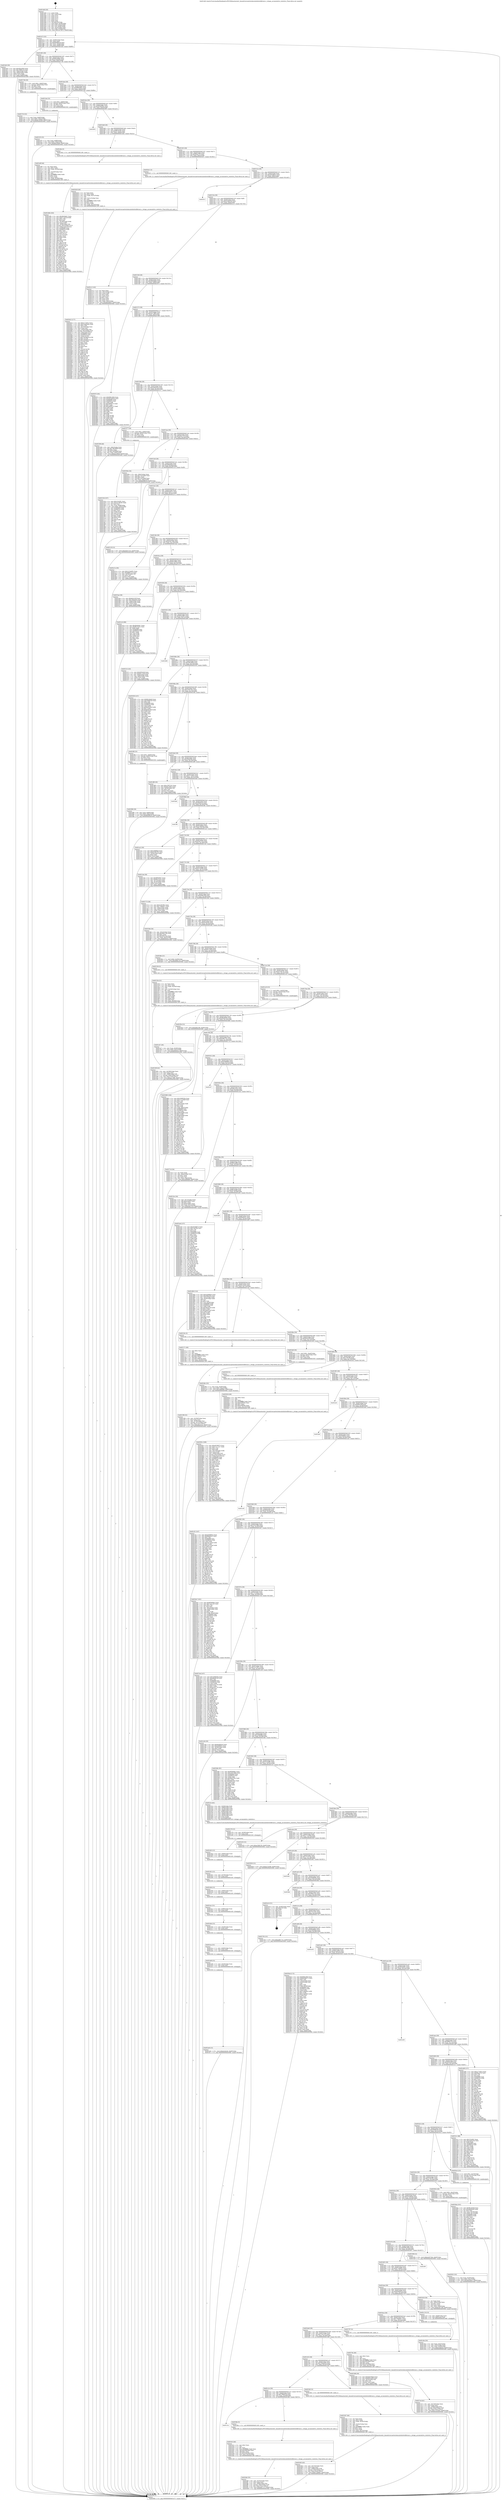 digraph "0x401440" {
  label = "0x401440 (/mnt/c/Users/mathe/Desktop/tcc/POCII/binaries/extr_linuxdriversnetwirelessinteliwlwifidvmrx.c_iwlagn_accumulative_statistics_Final-ollvm.out::main(0))"
  labelloc = "t"
  node[shape=record]

  Entry [label="",width=0.3,height=0.3,shape=circle,fillcolor=black,style=filled]
  "0x401472" [label="{
     0x401472 [32]\l
     | [instrs]\l
     &nbsp;&nbsp;0x401472 \<+6\>: mov -0xd0(%rbp),%eax\l
     &nbsp;&nbsp;0x401478 \<+2\>: mov %eax,%ecx\l
     &nbsp;&nbsp;0x40147a \<+6\>: sub $0x8e098018,%ecx\l
     &nbsp;&nbsp;0x401480 \<+6\>: mov %eax,-0xd4(%rbp)\l
     &nbsp;&nbsp;0x401486 \<+6\>: mov %ecx,-0xd8(%rbp)\l
     &nbsp;&nbsp;0x40148c \<+6\>: je 0000000000401fa0 \<main+0xb60\>\l
  }"]
  "0x401fa0" [label="{
     0x401fa0 [30]\l
     | [instrs]\l
     &nbsp;&nbsp;0x401fa0 \<+5\>: mov $0xc0b24f56,%eax\l
     &nbsp;&nbsp;0x401fa5 \<+5\>: mov $0x7f866c2d,%ecx\l
     &nbsp;&nbsp;0x401faa \<+3\>: mov -0x6c(%rbp),%edx\l
     &nbsp;&nbsp;0x401fad \<+3\>: cmp -0x60(%rbp),%edx\l
     &nbsp;&nbsp;0x401fb0 \<+3\>: cmovl %ecx,%eax\l
     &nbsp;&nbsp;0x401fb3 \<+6\>: mov %eax,-0xd0(%rbp)\l
     &nbsp;&nbsp;0x401fb9 \<+5\>: jmp 000000000040300b \<main+0x1bcb\>\l
  }"]
  "0x401492" [label="{
     0x401492 [28]\l
     | [instrs]\l
     &nbsp;&nbsp;0x401492 \<+5\>: jmp 0000000000401497 \<main+0x57\>\l
     &nbsp;&nbsp;0x401497 \<+6\>: mov -0xd4(%rbp),%eax\l
     &nbsp;&nbsp;0x40149d \<+5\>: sub $0x93b5d0eb,%eax\l
     &nbsp;&nbsp;0x4014a2 \<+6\>: mov %eax,-0xdc(%rbp)\l
     &nbsp;&nbsp;0x4014a8 \<+6\>: je 0000000000402736 \<main+0x12f6\>\l
  }"]
  Exit [label="",width=0.3,height=0.3,shape=circle,fillcolor=black,style=filled,peripheries=2]
  "0x402736" [label="{
     0x402736 [29]\l
     | [instrs]\l
     &nbsp;&nbsp;0x402736 \<+10\>: movl $0x1,-0xb0(%rbp)\l
     &nbsp;&nbsp;0x402740 \<+7\>: movslq -0xb0(%rbp),%rax\l
     &nbsp;&nbsp;0x402747 \<+4\>: shl $0x2,%rax\l
     &nbsp;&nbsp;0x40274b \<+3\>: mov %rax,%rdi\l
     &nbsp;&nbsp;0x40274e \<+5\>: call 0000000000401050 \<malloc@plt\>\l
     | [calls]\l
     &nbsp;&nbsp;0x401050 \{1\} (unknown)\l
  }"]
  "0x4014ae" [label="{
     0x4014ae [28]\l
     | [instrs]\l
     &nbsp;&nbsp;0x4014ae \<+5\>: jmp 00000000004014b3 \<main+0x73\>\l
     &nbsp;&nbsp;0x4014b3 \<+6\>: mov -0xd4(%rbp),%eax\l
     &nbsp;&nbsp;0x4014b9 \<+5\>: sub $0x9f093607,%eax\l
     &nbsp;&nbsp;0x4014be \<+6\>: mov %eax,-0xe0(%rbp)\l
     &nbsp;&nbsp;0x4014c4 \<+6\>: je 00000000004021de \<main+0xd9e\>\l
  }"]
  "0x402ce8" [label="{
     0x402ce8 [15]\l
     | [instrs]\l
     &nbsp;&nbsp;0x402ce8 \<+10\>: movl $0xdccfa5e0,-0xd0(%rbp)\l
     &nbsp;&nbsp;0x402cf2 \<+5\>: jmp 000000000040300b \<main+0x1bcb\>\l
  }"]
  "0x4021de" [label="{
     0x4021de [23]\l
     | [instrs]\l
     &nbsp;&nbsp;0x4021de \<+7\>: movl $0x1,-0x80(%rbp)\l
     &nbsp;&nbsp;0x4021e5 \<+4\>: movslq -0x80(%rbp),%rax\l
     &nbsp;&nbsp;0x4021e9 \<+4\>: shl $0x2,%rax\l
     &nbsp;&nbsp;0x4021ed \<+3\>: mov %rax,%rdi\l
     &nbsp;&nbsp;0x4021f0 \<+5\>: call 0000000000401050 \<malloc@plt\>\l
     | [calls]\l
     &nbsp;&nbsp;0x401050 \{1\} (unknown)\l
  }"]
  "0x4014ca" [label="{
     0x4014ca [28]\l
     | [instrs]\l
     &nbsp;&nbsp;0x4014ca \<+5\>: jmp 00000000004014cf \<main+0x8f\>\l
     &nbsp;&nbsp;0x4014cf \<+6\>: mov -0xd4(%rbp),%eax\l
     &nbsp;&nbsp;0x4014d5 \<+5\>: sub $0x9f3d094c,%eax\l
     &nbsp;&nbsp;0x4014da \<+6\>: mov %eax,-0xe4(%rbp)\l
     &nbsp;&nbsp;0x4014e0 \<+6\>: je 0000000000402f03 \<main+0x1ac3\>\l
  }"]
  "0x402cd9" [label="{
     0x402cd9 [15]\l
     | [instrs]\l
     &nbsp;&nbsp;0x402cd9 \<+7\>: mov -0xc8(%rbp),%rax\l
     &nbsp;&nbsp;0x402ce0 \<+3\>: mov %rax,%rdi\l
     &nbsp;&nbsp;0x402ce3 \<+5\>: call 0000000000401030 \<free@plt\>\l
     | [calls]\l
     &nbsp;&nbsp;0x401030 \{1\} (unknown)\l
  }"]
  "0x402f03" [label="{
     0x402f03\l
  }", style=dashed]
  "0x4014e6" [label="{
     0x4014e6 [28]\l
     | [instrs]\l
     &nbsp;&nbsp;0x4014e6 \<+5\>: jmp 00000000004014eb \<main+0xab\>\l
     &nbsp;&nbsp;0x4014eb \<+6\>: mov -0xd4(%rbp),%eax\l
     &nbsp;&nbsp;0x4014f1 \<+5\>: sub $0x9f57bcd1,%eax\l
     &nbsp;&nbsp;0x4014f6 \<+6\>: mov %eax,-0xe8(%rbp)\l
     &nbsp;&nbsp;0x4014fc \<+6\>: je 0000000000401e6a \<main+0xa2a\>\l
  }"]
  "0x402cca" [label="{
     0x402cca [15]\l
     | [instrs]\l
     &nbsp;&nbsp;0x402cca \<+7\>: mov -0xb8(%rbp),%rax\l
     &nbsp;&nbsp;0x402cd1 \<+3\>: mov %rax,%rdi\l
     &nbsp;&nbsp;0x402cd4 \<+5\>: call 0000000000401030 \<free@plt\>\l
     | [calls]\l
     &nbsp;&nbsp;0x401030 \{1\} (unknown)\l
  }"]
  "0x401e6a" [label="{
     0x401e6a [5]\l
     | [instrs]\l
     &nbsp;&nbsp;0x401e6a \<+5\>: call 0000000000401160 \<next_i\>\l
     | [calls]\l
     &nbsp;&nbsp;0x401160 \{1\} (/mnt/c/Users/mathe/Desktop/tcc/POCII/binaries/extr_linuxdriversnetwirelessinteliwlwifidvmrx.c_iwlagn_accumulative_statistics_Final-ollvm.out::next_i)\l
  }"]
  "0x401502" [label="{
     0x401502 [28]\l
     | [instrs]\l
     &nbsp;&nbsp;0x401502 \<+5\>: jmp 0000000000401507 \<main+0xc7\>\l
     &nbsp;&nbsp;0x401507 \<+6\>: mov -0xd4(%rbp),%eax\l
     &nbsp;&nbsp;0x40150d \<+5\>: sub $0x9faa57fc,%eax\l
     &nbsp;&nbsp;0x401512 \<+6\>: mov %eax,-0xec(%rbp)\l
     &nbsp;&nbsp;0x401518 \<+6\>: je 0000000000402b21 \<main+0x16e1\>\l
  }"]
  "0x402cbb" [label="{
     0x402cbb [15]\l
     | [instrs]\l
     &nbsp;&nbsp;0x402cbb \<+7\>: mov -0xa8(%rbp),%rax\l
     &nbsp;&nbsp;0x402cc2 \<+3\>: mov %rax,%rdi\l
     &nbsp;&nbsp;0x402cc5 \<+5\>: call 0000000000401030 \<free@plt\>\l
     | [calls]\l
     &nbsp;&nbsp;0x401030 \{1\} (unknown)\l
  }"]
  "0x402b21" [label="{
     0x402b21 [5]\l
     | [instrs]\l
     &nbsp;&nbsp;0x402b21 \<+5\>: call 0000000000401160 \<next_i\>\l
     | [calls]\l
     &nbsp;&nbsp;0x401160 \{1\} (/mnt/c/Users/mathe/Desktop/tcc/POCII/binaries/extr_linuxdriversnetwirelessinteliwlwifidvmrx.c_iwlagn_accumulative_statistics_Final-ollvm.out::next_i)\l
  }"]
  "0x40151e" [label="{
     0x40151e [28]\l
     | [instrs]\l
     &nbsp;&nbsp;0x40151e \<+5\>: jmp 0000000000401523 \<main+0xe3\>\l
     &nbsp;&nbsp;0x401523 \<+6\>: mov -0xd4(%rbp),%eax\l
     &nbsp;&nbsp;0x401529 \<+5\>: sub $0xa0336675,%eax\l
     &nbsp;&nbsp;0x40152e \<+6\>: mov %eax,-0xf0(%rbp)\l
     &nbsp;&nbsp;0x401534 \<+6\>: je 0000000000402f12 \<main+0x1ad2\>\l
  }"]
  "0x402cac" [label="{
     0x402cac [15]\l
     | [instrs]\l
     &nbsp;&nbsp;0x402cac \<+7\>: mov -0x98(%rbp),%rax\l
     &nbsp;&nbsp;0x402cb3 \<+3\>: mov %rax,%rdi\l
     &nbsp;&nbsp;0x402cb6 \<+5\>: call 0000000000401030 \<free@plt\>\l
     | [calls]\l
     &nbsp;&nbsp;0x401030 \{1\} (unknown)\l
  }"]
  "0x402f12" [label="{
     0x402f12\l
  }", style=dashed]
  "0x40153a" [label="{
     0x40153a [28]\l
     | [instrs]\l
     &nbsp;&nbsp;0x40153a \<+5\>: jmp 000000000040153f \<main+0xff\>\l
     &nbsp;&nbsp;0x40153f \<+6\>: mov -0xd4(%rbp),%eax\l
     &nbsp;&nbsp;0x401545 \<+5\>: sub $0xa53b6228,%eax\l
     &nbsp;&nbsp;0x40154a \<+6\>: mov %eax,-0xf4(%rbp)\l
     &nbsp;&nbsp;0x401550 \<+6\>: je 0000000000402c12 \<main+0x17d2\>\l
  }"]
  "0x402c9d" [label="{
     0x402c9d [15]\l
     | [instrs]\l
     &nbsp;&nbsp;0x402c9d \<+7\>: mov -0x88(%rbp),%rax\l
     &nbsp;&nbsp;0x402ca4 \<+3\>: mov %rax,%rdi\l
     &nbsp;&nbsp;0x402ca7 \<+5\>: call 0000000000401030 \<free@plt\>\l
     | [calls]\l
     &nbsp;&nbsp;0x401030 \{1\} (unknown)\l
  }"]
  "0x402c12" [label="{
     0x402c12 [42]\l
     | [instrs]\l
     &nbsp;&nbsp;0x402c12 \<+2\>: xor %eax,%eax\l
     &nbsp;&nbsp;0x402c14 \<+6\>: mov -0xcc(%rbp),%ecx\l
     &nbsp;&nbsp;0x402c1a \<+2\>: mov %eax,%edx\l
     &nbsp;&nbsp;0x402c1c \<+2\>: sub %ecx,%edx\l
     &nbsp;&nbsp;0x402c1e \<+2\>: mov %eax,%ecx\l
     &nbsp;&nbsp;0x402c20 \<+3\>: sub $0x1,%ecx\l
     &nbsp;&nbsp;0x402c23 \<+2\>: add %ecx,%edx\l
     &nbsp;&nbsp;0x402c25 \<+2\>: sub %edx,%eax\l
     &nbsp;&nbsp;0x402c27 \<+6\>: mov %eax,-0xcc(%rbp)\l
     &nbsp;&nbsp;0x402c2d \<+10\>: movl $0xa9b3bbe3,-0xd0(%rbp)\l
     &nbsp;&nbsp;0x402c37 \<+5\>: jmp 000000000040300b \<main+0x1bcb\>\l
  }"]
  "0x401556" [label="{
     0x401556 [28]\l
     | [instrs]\l
     &nbsp;&nbsp;0x401556 \<+5\>: jmp 000000000040155b \<main+0x11b\>\l
     &nbsp;&nbsp;0x40155b \<+6\>: mov -0xd4(%rbp),%eax\l
     &nbsp;&nbsp;0x401561 \<+5\>: sub $0xa9b3bbe3,%eax\l
     &nbsp;&nbsp;0x401566 \<+6\>: mov %eax,-0xf8(%rbp)\l
     &nbsp;&nbsp;0x40156c \<+6\>: je 0000000000402972 \<main+0x1532\>\l
  }"]
  "0x402c91" [label="{
     0x402c91 [12]\l
     | [instrs]\l
     &nbsp;&nbsp;0x402c91 \<+4\>: mov -0x78(%rbp),%rax\l
     &nbsp;&nbsp;0x402c95 \<+3\>: mov %rax,%rdi\l
     &nbsp;&nbsp;0x402c98 \<+5\>: call 0000000000401030 \<free@plt\>\l
     | [calls]\l
     &nbsp;&nbsp;0x401030 \{1\} (unknown)\l
  }"]
  "0x402972" [label="{
     0x402972 [91]\l
     | [instrs]\l
     &nbsp;&nbsp;0x402972 \<+5\>: mov $0x608cc604,%eax\l
     &nbsp;&nbsp;0x402977 \<+5\>: mov $0x495ae93d,%ecx\l
     &nbsp;&nbsp;0x40297c \<+7\>: mov 0x406068,%edx\l
     &nbsp;&nbsp;0x402983 \<+7\>: mov 0x406054,%esi\l
     &nbsp;&nbsp;0x40298a \<+2\>: mov %edx,%edi\l
     &nbsp;&nbsp;0x40298c \<+6\>: sub $0xcd09027c,%edi\l
     &nbsp;&nbsp;0x402992 \<+3\>: sub $0x1,%edi\l
     &nbsp;&nbsp;0x402995 \<+6\>: add $0xcd09027c,%edi\l
     &nbsp;&nbsp;0x40299b \<+3\>: imul %edi,%edx\l
     &nbsp;&nbsp;0x40299e \<+3\>: and $0x1,%edx\l
     &nbsp;&nbsp;0x4029a1 \<+3\>: cmp $0x0,%edx\l
     &nbsp;&nbsp;0x4029a4 \<+4\>: sete %r8b\l
     &nbsp;&nbsp;0x4029a8 \<+3\>: cmp $0xa,%esi\l
     &nbsp;&nbsp;0x4029ab \<+4\>: setl %r9b\l
     &nbsp;&nbsp;0x4029af \<+3\>: mov %r8b,%r10b\l
     &nbsp;&nbsp;0x4029b2 \<+3\>: and %r9b,%r10b\l
     &nbsp;&nbsp;0x4029b5 \<+3\>: xor %r9b,%r8b\l
     &nbsp;&nbsp;0x4029b8 \<+3\>: or %r8b,%r10b\l
     &nbsp;&nbsp;0x4029bb \<+4\>: test $0x1,%r10b\l
     &nbsp;&nbsp;0x4029bf \<+3\>: cmovne %ecx,%eax\l
     &nbsp;&nbsp;0x4029c2 \<+6\>: mov %eax,-0xd0(%rbp)\l
     &nbsp;&nbsp;0x4029c8 \<+5\>: jmp 000000000040300b \<main+0x1bcb\>\l
  }"]
  "0x401572" [label="{
     0x401572 [28]\l
     | [instrs]\l
     &nbsp;&nbsp;0x401572 \<+5\>: jmp 0000000000401577 \<main+0x137\>\l
     &nbsp;&nbsp;0x401577 \<+6\>: mov -0xd4(%rbp),%eax\l
     &nbsp;&nbsp;0x40157d \<+5\>: sub $0xaac73ffb,%eax\l
     &nbsp;&nbsp;0x401582 \<+6\>: mov %eax,-0xfc(%rbp)\l
     &nbsp;&nbsp;0x401588 \<+6\>: je 0000000000402299 \<main+0xe59\>\l
  }"]
  "0x402c85" [label="{
     0x402c85 [12]\l
     | [instrs]\l
     &nbsp;&nbsp;0x402c85 \<+4\>: mov -0x68(%rbp),%rax\l
     &nbsp;&nbsp;0x402c89 \<+3\>: mov %rax,%rdi\l
     &nbsp;&nbsp;0x402c8c \<+5\>: call 0000000000401030 \<free@plt\>\l
     | [calls]\l
     &nbsp;&nbsp;0x401030 \{1\} (unknown)\l
  }"]
  "0x402299" [label="{
     0x402299 [40]\l
     | [instrs]\l
     &nbsp;&nbsp;0x402299 \<+6\>: mov -0x8c(%rbp),%eax\l
     &nbsp;&nbsp;0x40229f \<+5\>: add $0x7d62884f,%eax\l
     &nbsp;&nbsp;0x4022a4 \<+3\>: add $0x1,%eax\l
     &nbsp;&nbsp;0x4022a7 \<+5\>: sub $0x7d62884f,%eax\l
     &nbsp;&nbsp;0x4022ac \<+6\>: mov %eax,-0x8c(%rbp)\l
     &nbsp;&nbsp;0x4022b2 \<+10\>: movl $0xbea166ed,-0xd0(%rbp)\l
     &nbsp;&nbsp;0x4022bc \<+5\>: jmp 000000000040300b \<main+0x1bcb\>\l
  }"]
  "0x40158e" [label="{
     0x40158e [28]\l
     | [instrs]\l
     &nbsp;&nbsp;0x40158e \<+5\>: jmp 0000000000401593 \<main+0x153\>\l
     &nbsp;&nbsp;0x401593 \<+6\>: mov -0xd4(%rbp),%eax\l
     &nbsp;&nbsp;0x401599 \<+5\>: sub $0xaae8202e,%eax\l
     &nbsp;&nbsp;0x40159e \<+6\>: mov %eax,-0x100(%rbp)\l
     &nbsp;&nbsp;0x4015a4 \<+6\>: je 0000000000402317 \<main+0xed7\>\l
  }"]
  "0x402c79" [label="{
     0x402c79 [12]\l
     | [instrs]\l
     &nbsp;&nbsp;0x402c79 \<+4\>: mov -0x58(%rbp),%rax\l
     &nbsp;&nbsp;0x402c7d \<+3\>: mov %rax,%rdi\l
     &nbsp;&nbsp;0x402c80 \<+5\>: call 0000000000401030 \<free@plt\>\l
     | [calls]\l
     &nbsp;&nbsp;0x401030 \{1\} (unknown)\l
  }"]
  "0x402317" [label="{
     0x402317 [29]\l
     | [instrs]\l
     &nbsp;&nbsp;0x402317 \<+10\>: movl $0x1,-0x90(%rbp)\l
     &nbsp;&nbsp;0x402321 \<+7\>: movslq -0x90(%rbp),%rax\l
     &nbsp;&nbsp;0x402328 \<+4\>: shl $0x2,%rax\l
     &nbsp;&nbsp;0x40232c \<+3\>: mov %rax,%rdi\l
     &nbsp;&nbsp;0x40232f \<+5\>: call 0000000000401050 \<malloc@plt\>\l
     | [calls]\l
     &nbsp;&nbsp;0x401050 \{1\} (unknown)\l
  }"]
  "0x4015aa" [label="{
     0x4015aa [28]\l
     | [instrs]\l
     &nbsp;&nbsp;0x4015aa \<+5\>: jmp 00000000004015af \<main+0x16f\>\l
     &nbsp;&nbsp;0x4015af \<+6\>: mov -0xd4(%rbp),%eax\l
     &nbsp;&nbsp;0x4015b5 \<+5\>: sub $0xad4c757f,%eax\l
     &nbsp;&nbsp;0x4015ba \<+6\>: mov %eax,-0x104(%rbp)\l
     &nbsp;&nbsp;0x4015c0 \<+6\>: je 000000000040200e \<main+0xbce\>\l
  }"]
  "0x402b52" [label="{
     0x402b52 [177]\l
     | [instrs]\l
     &nbsp;&nbsp;0x402b52 \<+5\>: mov $0xcc77e91e,%ecx\l
     &nbsp;&nbsp;0x402b57 \<+5\>: mov $0x25685dda,%edx\l
     &nbsp;&nbsp;0x402b5c \<+3\>: mov $0x1,%dil\l
     &nbsp;&nbsp;0x402b5f \<+6\>: mov -0x220(%rbp),%esi\l
     &nbsp;&nbsp;0x402b65 \<+3\>: imul %eax,%esi\l
     &nbsp;&nbsp;0x402b68 \<+7\>: mov -0xc8(%rbp),%r8\l
     &nbsp;&nbsp;0x402b6f \<+7\>: movslq -0xcc(%rbp),%r9\l
     &nbsp;&nbsp;0x402b76 \<+4\>: mov %esi,(%r8,%r9,4)\l
     &nbsp;&nbsp;0x402b7a \<+7\>: mov 0x406068,%eax\l
     &nbsp;&nbsp;0x402b81 \<+7\>: mov 0x406054,%esi\l
     &nbsp;&nbsp;0x402b88 \<+3\>: mov %eax,%r10d\l
     &nbsp;&nbsp;0x402b8b \<+7\>: sub $0x1265dbaf,%r10d\l
     &nbsp;&nbsp;0x402b92 \<+4\>: sub $0x1,%r10d\l
     &nbsp;&nbsp;0x402b96 \<+7\>: add $0x1265dbaf,%r10d\l
     &nbsp;&nbsp;0x402b9d \<+4\>: imul %r10d,%eax\l
     &nbsp;&nbsp;0x402ba1 \<+3\>: and $0x1,%eax\l
     &nbsp;&nbsp;0x402ba4 \<+3\>: cmp $0x0,%eax\l
     &nbsp;&nbsp;0x402ba7 \<+4\>: sete %r11b\l
     &nbsp;&nbsp;0x402bab \<+3\>: cmp $0xa,%esi\l
     &nbsp;&nbsp;0x402bae \<+3\>: setl %bl\l
     &nbsp;&nbsp;0x402bb1 \<+3\>: mov %r11b,%r14b\l
     &nbsp;&nbsp;0x402bb4 \<+4\>: xor $0xff,%r14b\l
     &nbsp;&nbsp;0x402bb8 \<+3\>: mov %bl,%r15b\l
     &nbsp;&nbsp;0x402bbb \<+4\>: xor $0xff,%r15b\l
     &nbsp;&nbsp;0x402bbf \<+4\>: xor $0x0,%dil\l
     &nbsp;&nbsp;0x402bc3 \<+3\>: mov %r14b,%r12b\l
     &nbsp;&nbsp;0x402bc6 \<+4\>: and $0x0,%r12b\l
     &nbsp;&nbsp;0x402bca \<+3\>: and %dil,%r11b\l
     &nbsp;&nbsp;0x402bcd \<+3\>: mov %r15b,%r13b\l
     &nbsp;&nbsp;0x402bd0 \<+4\>: and $0x0,%r13b\l
     &nbsp;&nbsp;0x402bd4 \<+3\>: and %dil,%bl\l
     &nbsp;&nbsp;0x402bd7 \<+3\>: or %r11b,%r12b\l
     &nbsp;&nbsp;0x402bda \<+3\>: or %bl,%r13b\l
     &nbsp;&nbsp;0x402bdd \<+3\>: xor %r13b,%r12b\l
     &nbsp;&nbsp;0x402be0 \<+3\>: or %r15b,%r14b\l
     &nbsp;&nbsp;0x402be3 \<+4\>: xor $0xff,%r14b\l
     &nbsp;&nbsp;0x402be7 \<+4\>: or $0x0,%dil\l
     &nbsp;&nbsp;0x402beb \<+3\>: and %dil,%r14b\l
     &nbsp;&nbsp;0x402bee \<+3\>: or %r14b,%r12b\l
     &nbsp;&nbsp;0x402bf1 \<+4\>: test $0x1,%r12b\l
     &nbsp;&nbsp;0x402bf5 \<+3\>: cmovne %edx,%ecx\l
     &nbsp;&nbsp;0x402bf8 \<+6\>: mov %ecx,-0xd0(%rbp)\l
     &nbsp;&nbsp;0x402bfe \<+5\>: jmp 000000000040300b \<main+0x1bcb\>\l
  }"]
  "0x40200e" [label="{
     0x40200e [34]\l
     | [instrs]\l
     &nbsp;&nbsp;0x40200e \<+3\>: mov -0x6c(%rbp),%eax\l
     &nbsp;&nbsp;0x402011 \<+5\>: add $0x7c010ad4,%eax\l
     &nbsp;&nbsp;0x402016 \<+3\>: add $0x1,%eax\l
     &nbsp;&nbsp;0x402019 \<+5\>: sub $0x7c010ad4,%eax\l
     &nbsp;&nbsp;0x40201e \<+3\>: mov %eax,-0x6c(%rbp)\l
     &nbsp;&nbsp;0x402021 \<+10\>: movl $0x8e098018,-0xd0(%rbp)\l
     &nbsp;&nbsp;0x40202b \<+5\>: jmp 000000000040300b \<main+0x1bcb\>\l
  }"]
  "0x4015c6" [label="{
     0x4015c6 [28]\l
     | [instrs]\l
     &nbsp;&nbsp;0x4015c6 \<+5\>: jmp 00000000004015cb \<main+0x18b\>\l
     &nbsp;&nbsp;0x4015cb \<+6\>: mov -0xd4(%rbp),%eax\l
     &nbsp;&nbsp;0x4015d1 \<+5\>: sub $0xafde9ea8,%eax\l
     &nbsp;&nbsp;0x4015d6 \<+6\>: mov %eax,-0x108(%rbp)\l
     &nbsp;&nbsp;0x4015dc \<+6\>: je 000000000040213f \<main+0xcff\>\l
  }"]
  "0x402b26" [label="{
     0x402b26 [44]\l
     | [instrs]\l
     &nbsp;&nbsp;0x402b26 \<+2\>: xor %ecx,%ecx\l
     &nbsp;&nbsp;0x402b28 \<+5\>: mov $0x2,%edx\l
     &nbsp;&nbsp;0x402b2d \<+6\>: mov %edx,-0x21c(%rbp)\l
     &nbsp;&nbsp;0x402b33 \<+1\>: cltd\l
     &nbsp;&nbsp;0x402b34 \<+6\>: mov -0x21c(%rbp),%esi\l
     &nbsp;&nbsp;0x402b3a \<+2\>: idiv %esi\l
     &nbsp;&nbsp;0x402b3c \<+6\>: imul $0xfffffffe,%edx,%edx\l
     &nbsp;&nbsp;0x402b42 \<+3\>: sub $0x1,%ecx\l
     &nbsp;&nbsp;0x402b45 \<+2\>: sub %ecx,%edx\l
     &nbsp;&nbsp;0x402b47 \<+6\>: mov %edx,-0x220(%rbp)\l
     &nbsp;&nbsp;0x402b4d \<+5\>: call 0000000000401160 \<next_i\>\l
     | [calls]\l
     &nbsp;&nbsp;0x401160 \{1\} (/mnt/c/Users/mathe/Desktop/tcc/POCII/binaries/extr_linuxdriversnetwirelessinteliwlwifidvmrx.c_iwlagn_accumulative_statistics_Final-ollvm.out::next_i)\l
  }"]
  "0x40213f" [label="{
     0x40213f [15]\l
     | [instrs]\l
     &nbsp;&nbsp;0x40213f \<+10\>: movl $0xd3e07533,-0xd0(%rbp)\l
     &nbsp;&nbsp;0x402149 \<+5\>: jmp 000000000040300b \<main+0x1bcb\>\l
  }"]
  "0x4015e2" [label="{
     0x4015e2 [28]\l
     | [instrs]\l
     &nbsp;&nbsp;0x4015e2 \<+5\>: jmp 00000000004015e7 \<main+0x1a7\>\l
     &nbsp;&nbsp;0x4015e7 \<+6\>: mov -0xd4(%rbp),%eax\l
     &nbsp;&nbsp;0x4015ed \<+5\>: sub $0xb03dd571,%eax\l
     &nbsp;&nbsp;0x4015f2 \<+6\>: mov %eax,-0x10c(%rbp)\l
     &nbsp;&nbsp;0x4015f8 \<+6\>: je 0000000000402a7a \<main+0x163a\>\l
  }"]
  "0x402952" [label="{
     0x402952 [32]\l
     | [instrs]\l
     &nbsp;&nbsp;0x402952 \<+7\>: mov %rax,-0xc8(%rbp)\l
     &nbsp;&nbsp;0x402959 \<+10\>: movl $0x0,-0xcc(%rbp)\l
     &nbsp;&nbsp;0x402963 \<+10\>: movl $0xa9b3bbe3,-0xd0(%rbp)\l
     &nbsp;&nbsp;0x40296d \<+5\>: jmp 000000000040300b \<main+0x1bcb\>\l
  }"]
  "0x402a7a" [label="{
     0x402a7a [30]\l
     | [instrs]\l
     &nbsp;&nbsp;0x402a7a \<+5\>: mov $0x2123a091,%eax\l
     &nbsp;&nbsp;0x402a7f \<+5\>: mov $0x4f6957ce,%ecx\l
     &nbsp;&nbsp;0x402a84 \<+3\>: mov -0x29(%rbp),%dl\l
     &nbsp;&nbsp;0x402a87 \<+3\>: test $0x1,%dl\l
     &nbsp;&nbsp;0x402a8a \<+3\>: cmovne %ecx,%eax\l
     &nbsp;&nbsp;0x402a8d \<+6\>: mov %eax,-0xd0(%rbp)\l
     &nbsp;&nbsp;0x402a93 \<+5\>: jmp 000000000040300b \<main+0x1bcb\>\l
  }"]
  "0x4015fe" [label="{
     0x4015fe [28]\l
     | [instrs]\l
     &nbsp;&nbsp;0x4015fe \<+5\>: jmp 0000000000401603 \<main+0x1c3\>\l
     &nbsp;&nbsp;0x401603 \<+6\>: mov -0xd4(%rbp),%eax\l
     &nbsp;&nbsp;0x401609 \<+5\>: sub $0xbc40754b,%eax\l
     &nbsp;&nbsp;0x40160e \<+6\>: mov %eax,-0x110(%rbp)\l
     &nbsp;&nbsp;0x401614 \<+6\>: je 00000000004023ae \<main+0xf6e\>\l
  }"]
  "0x4027c4" [label="{
     0x4027c4 [41]\l
     | [instrs]\l
     &nbsp;&nbsp;0x4027c4 \<+6\>: mov -0x218(%rbp),%ecx\l
     &nbsp;&nbsp;0x4027ca \<+3\>: imul %eax,%ecx\l
     &nbsp;&nbsp;0x4027cd \<+7\>: mov -0xb8(%rbp),%rsi\l
     &nbsp;&nbsp;0x4027d4 \<+7\>: movslq -0xbc(%rbp),%rdi\l
     &nbsp;&nbsp;0x4027db \<+3\>: mov %ecx,(%rsi,%rdi,4)\l
     &nbsp;&nbsp;0x4027de \<+10\>: movl $0x1747dcba,-0xd0(%rbp)\l
     &nbsp;&nbsp;0x4027e8 \<+5\>: jmp 000000000040300b \<main+0x1bcb\>\l
  }"]
  "0x4023ae" [label="{
     0x4023ae [36]\l
     | [instrs]\l
     &nbsp;&nbsp;0x4023ae \<+5\>: mov $0xfe45c03f,%eax\l
     &nbsp;&nbsp;0x4023b3 \<+5\>: mov $0x7ddaedcb,%ecx\l
     &nbsp;&nbsp;0x4023b8 \<+6\>: mov -0x9c(%rbp),%edx\l
     &nbsp;&nbsp;0x4023be \<+6\>: cmp -0x90(%rbp),%edx\l
     &nbsp;&nbsp;0x4023c4 \<+3\>: cmovl %ecx,%eax\l
     &nbsp;&nbsp;0x4023c7 \<+6\>: mov %eax,-0xd0(%rbp)\l
     &nbsp;&nbsp;0x4023cd \<+5\>: jmp 000000000040300b \<main+0x1bcb\>\l
  }"]
  "0x40161a" [label="{
     0x40161a [28]\l
     | [instrs]\l
     &nbsp;&nbsp;0x40161a \<+5\>: jmp 000000000040161f \<main+0x1df\>\l
     &nbsp;&nbsp;0x40161f \<+6\>: mov -0xd4(%rbp),%eax\l
     &nbsp;&nbsp;0x401625 \<+5\>: sub $0xbdc1f84a,%eax\l
     &nbsp;&nbsp;0x40162a \<+6\>: mov %eax,-0x114(%rbp)\l
     &nbsp;&nbsp;0x401630 \<+6\>: je 0000000000401e14 \<main+0x9d4\>\l
  }"]
  "0x40279c" [label="{
     0x40279c [40]\l
     | [instrs]\l
     &nbsp;&nbsp;0x40279c \<+5\>: mov $0x2,%ecx\l
     &nbsp;&nbsp;0x4027a1 \<+1\>: cltd\l
     &nbsp;&nbsp;0x4027a2 \<+2\>: idiv %ecx\l
     &nbsp;&nbsp;0x4027a4 \<+6\>: imul $0xfffffffe,%edx,%ecx\l
     &nbsp;&nbsp;0x4027aa \<+6\>: sub $0xa39169ab,%ecx\l
     &nbsp;&nbsp;0x4027b0 \<+3\>: add $0x1,%ecx\l
     &nbsp;&nbsp;0x4027b3 \<+6\>: add $0xa39169ab,%ecx\l
     &nbsp;&nbsp;0x4027b9 \<+6\>: mov %ecx,-0x218(%rbp)\l
     &nbsp;&nbsp;0x4027bf \<+5\>: call 0000000000401160 \<next_i\>\l
     | [calls]\l
     &nbsp;&nbsp;0x401160 \{1\} (/mnt/c/Users/mathe/Desktop/tcc/POCII/binaries/extr_linuxdriversnetwirelessinteliwlwifidvmrx.c_iwlagn_accumulative_statistics_Final-ollvm.out::next_i)\l
  }"]
  "0x401e14" [label="{
     0x401e14 [86]\l
     | [instrs]\l
     &nbsp;&nbsp;0x401e14 \<+5\>: mov $0x49c9a9e7,%eax\l
     &nbsp;&nbsp;0x401e19 \<+5\>: mov $0x9f57bcd1,%ecx\l
     &nbsp;&nbsp;0x401e1e \<+2\>: xor %edx,%edx\l
     &nbsp;&nbsp;0x401e20 \<+7\>: mov 0x406068,%esi\l
     &nbsp;&nbsp;0x401e27 \<+7\>: mov 0x406054,%edi\l
     &nbsp;&nbsp;0x401e2e \<+3\>: sub $0x1,%edx\l
     &nbsp;&nbsp;0x401e31 \<+3\>: mov %esi,%r8d\l
     &nbsp;&nbsp;0x401e34 \<+3\>: add %edx,%r8d\l
     &nbsp;&nbsp;0x401e37 \<+4\>: imul %r8d,%esi\l
     &nbsp;&nbsp;0x401e3b \<+3\>: and $0x1,%esi\l
     &nbsp;&nbsp;0x401e3e \<+3\>: cmp $0x0,%esi\l
     &nbsp;&nbsp;0x401e41 \<+4\>: sete %r9b\l
     &nbsp;&nbsp;0x401e45 \<+3\>: cmp $0xa,%edi\l
     &nbsp;&nbsp;0x401e48 \<+4\>: setl %r10b\l
     &nbsp;&nbsp;0x401e4c \<+3\>: mov %r9b,%r11b\l
     &nbsp;&nbsp;0x401e4f \<+3\>: and %r10b,%r11b\l
     &nbsp;&nbsp;0x401e52 \<+3\>: xor %r10b,%r9b\l
     &nbsp;&nbsp;0x401e55 \<+3\>: or %r9b,%r11b\l
     &nbsp;&nbsp;0x401e58 \<+4\>: test $0x1,%r11b\l
     &nbsp;&nbsp;0x401e5c \<+3\>: cmovne %ecx,%eax\l
     &nbsp;&nbsp;0x401e5f \<+6\>: mov %eax,-0xd0(%rbp)\l
     &nbsp;&nbsp;0x401e65 \<+5\>: jmp 000000000040300b \<main+0x1bcb\>\l
  }"]
  "0x401636" [label="{
     0x401636 [28]\l
     | [instrs]\l
     &nbsp;&nbsp;0x401636 \<+5\>: jmp 000000000040163b \<main+0x1fb\>\l
     &nbsp;&nbsp;0x40163b \<+6\>: mov -0xd4(%rbp),%eax\l
     &nbsp;&nbsp;0x401641 \<+5\>: sub $0xbea166ed,%eax\l
     &nbsp;&nbsp;0x401646 \<+6\>: mov %eax,-0x118(%rbp)\l
     &nbsp;&nbsp;0x40164c \<+6\>: je 0000000000402215 \<main+0xdd5\>\l
  }"]
  "0x402753" [label="{
     0x402753 [32]\l
     | [instrs]\l
     &nbsp;&nbsp;0x402753 \<+7\>: mov %rax,-0xb8(%rbp)\l
     &nbsp;&nbsp;0x40275a \<+10\>: movl $0x0,-0xbc(%rbp)\l
     &nbsp;&nbsp;0x402764 \<+10\>: movl $0xda742f49,-0xd0(%rbp)\l
     &nbsp;&nbsp;0x40276e \<+5\>: jmp 000000000040300b \<main+0x1bcb\>\l
  }"]
  "0x402215" [label="{
     0x402215 [33]\l
     | [instrs]\l
     &nbsp;&nbsp;0x402215 \<+5\>: mov $0x4fcf3a36,%eax\l
     &nbsp;&nbsp;0x40221a \<+5\>: mov $0xde115d2f,%ecx\l
     &nbsp;&nbsp;0x40221f \<+6\>: mov -0x8c(%rbp),%edx\l
     &nbsp;&nbsp;0x402225 \<+3\>: cmp -0x80(%rbp),%edx\l
     &nbsp;&nbsp;0x402228 \<+3\>: cmovl %ecx,%eax\l
     &nbsp;&nbsp;0x40222b \<+6\>: mov %eax,-0xd0(%rbp)\l
     &nbsp;&nbsp;0x402231 \<+5\>: jmp 000000000040300b \<main+0x1bcb\>\l
  }"]
  "0x401652" [label="{
     0x401652 [28]\l
     | [instrs]\l
     &nbsp;&nbsp;0x401652 \<+5\>: jmp 0000000000401657 \<main+0x217\>\l
     &nbsp;&nbsp;0x401657 \<+6\>: mov -0xd4(%rbp),%eax\l
     &nbsp;&nbsp;0x40165d \<+5\>: sub $0xbf5e5d62,%eax\l
     &nbsp;&nbsp;0x401662 \<+6\>: mov %eax,-0x11c(%rbp)\l
     &nbsp;&nbsp;0x401668 \<+6\>: je 0000000000402d06 \<main+0x18c6\>\l
  }"]
  "0x40265c" [label="{
     0x40265c [169]\l
     | [instrs]\l
     &nbsp;&nbsp;0x40265c \<+5\>: mov $0xa0336675,%ecx\l
     &nbsp;&nbsp;0x402661 \<+5\>: mov $0x375c7c47,%edx\l
     &nbsp;&nbsp;0x402666 \<+3\>: mov $0x1,%sil\l
     &nbsp;&nbsp;0x402669 \<+2\>: xor %edi,%edi\l
     &nbsp;&nbsp;0x40266b \<+7\>: mov -0x214(%rbp),%r8d\l
     &nbsp;&nbsp;0x402672 \<+4\>: imul %eax,%r8d\l
     &nbsp;&nbsp;0x402676 \<+7\>: mov -0xa8(%rbp),%r9\l
     &nbsp;&nbsp;0x40267d \<+7\>: movslq -0xac(%rbp),%r10\l
     &nbsp;&nbsp;0x402684 \<+4\>: mov %r8d,(%r9,%r10,4)\l
     &nbsp;&nbsp;0x402688 \<+7\>: mov 0x406068,%eax\l
     &nbsp;&nbsp;0x40268f \<+8\>: mov 0x406054,%r8d\l
     &nbsp;&nbsp;0x402697 \<+3\>: sub $0x1,%edi\l
     &nbsp;&nbsp;0x40269a \<+3\>: mov %eax,%r11d\l
     &nbsp;&nbsp;0x40269d \<+3\>: add %edi,%r11d\l
     &nbsp;&nbsp;0x4026a0 \<+4\>: imul %r11d,%eax\l
     &nbsp;&nbsp;0x4026a4 \<+3\>: and $0x1,%eax\l
     &nbsp;&nbsp;0x4026a7 \<+3\>: cmp $0x0,%eax\l
     &nbsp;&nbsp;0x4026aa \<+3\>: sete %bl\l
     &nbsp;&nbsp;0x4026ad \<+4\>: cmp $0xa,%r8d\l
     &nbsp;&nbsp;0x4026b1 \<+4\>: setl %r14b\l
     &nbsp;&nbsp;0x4026b5 \<+3\>: mov %bl,%r15b\l
     &nbsp;&nbsp;0x4026b8 \<+4\>: xor $0xff,%r15b\l
     &nbsp;&nbsp;0x4026bc \<+3\>: mov %r14b,%r12b\l
     &nbsp;&nbsp;0x4026bf \<+4\>: xor $0xff,%r12b\l
     &nbsp;&nbsp;0x4026c3 \<+4\>: xor $0x1,%sil\l
     &nbsp;&nbsp;0x4026c7 \<+3\>: mov %r15b,%r13b\l
     &nbsp;&nbsp;0x4026ca \<+4\>: and $0xff,%r13b\l
     &nbsp;&nbsp;0x4026ce \<+3\>: and %sil,%bl\l
     &nbsp;&nbsp;0x4026d1 \<+3\>: mov %r12b,%al\l
     &nbsp;&nbsp;0x4026d4 \<+2\>: and $0xff,%al\l
     &nbsp;&nbsp;0x4026d6 \<+3\>: and %sil,%r14b\l
     &nbsp;&nbsp;0x4026d9 \<+3\>: or %bl,%r13b\l
     &nbsp;&nbsp;0x4026dc \<+3\>: or %r14b,%al\l
     &nbsp;&nbsp;0x4026df \<+3\>: xor %al,%r13b\l
     &nbsp;&nbsp;0x4026e2 \<+3\>: or %r12b,%r15b\l
     &nbsp;&nbsp;0x4026e5 \<+4\>: xor $0xff,%r15b\l
     &nbsp;&nbsp;0x4026e9 \<+4\>: or $0x1,%sil\l
     &nbsp;&nbsp;0x4026ed \<+3\>: and %sil,%r15b\l
     &nbsp;&nbsp;0x4026f0 \<+3\>: or %r15b,%r13b\l
     &nbsp;&nbsp;0x4026f3 \<+4\>: test $0x1,%r13b\l
     &nbsp;&nbsp;0x4026f7 \<+3\>: cmovne %edx,%ecx\l
     &nbsp;&nbsp;0x4026fa \<+6\>: mov %ecx,-0xd0(%rbp)\l
     &nbsp;&nbsp;0x402700 \<+5\>: jmp 000000000040300b \<main+0x1bcb\>\l
  }"]
  "0x402d06" [label="{
     0x402d06\l
  }", style=dashed]
  "0x40166e" [label="{
     0x40166e [28]\l
     | [instrs]\l
     &nbsp;&nbsp;0x40166e \<+5\>: jmp 0000000000401673 \<main+0x233\>\l
     &nbsp;&nbsp;0x401673 \<+6\>: mov -0xd4(%rbp),%eax\l
     &nbsp;&nbsp;0x401679 \<+5\>: sub $0xc0b24f56,%eax\l
     &nbsp;&nbsp;0x40167e \<+6\>: mov %eax,-0x120(%rbp)\l
     &nbsp;&nbsp;0x401684 \<+6\>: je 0000000000402030 \<main+0xbf0\>\l
  }"]
  "0x402634" [label="{
     0x402634 [40]\l
     | [instrs]\l
     &nbsp;&nbsp;0x402634 \<+5\>: mov $0x2,%ecx\l
     &nbsp;&nbsp;0x402639 \<+1\>: cltd\l
     &nbsp;&nbsp;0x40263a \<+2\>: idiv %ecx\l
     &nbsp;&nbsp;0x40263c \<+6\>: imul $0xfffffffe,%edx,%ecx\l
     &nbsp;&nbsp;0x402642 \<+6\>: sub $0xe30993fc,%ecx\l
     &nbsp;&nbsp;0x402648 \<+3\>: add $0x1,%ecx\l
     &nbsp;&nbsp;0x40264b \<+6\>: add $0xe30993fc,%ecx\l
     &nbsp;&nbsp;0x402651 \<+6\>: mov %ecx,-0x214(%rbp)\l
     &nbsp;&nbsp;0x402657 \<+5\>: call 0000000000401160 \<next_i\>\l
     | [calls]\l
     &nbsp;&nbsp;0x401160 \{1\} (/mnt/c/Users/mathe/Desktop/tcc/POCII/binaries/extr_linuxdriversnetwirelessinteliwlwifidvmrx.c_iwlagn_accumulative_statistics_Final-ollvm.out::next_i)\l
  }"]
  "0x402030" [label="{
     0x402030 [147]\l
     | [instrs]\l
     &nbsp;&nbsp;0x402030 \<+5\>: mov $0xf6c344e8,%eax\l
     &nbsp;&nbsp;0x402035 \<+5\>: mov $0x500f62a0,%ecx\l
     &nbsp;&nbsp;0x40203a \<+2\>: mov $0x1,%dl\l
     &nbsp;&nbsp;0x40203c \<+7\>: mov 0x406068,%esi\l
     &nbsp;&nbsp;0x402043 \<+7\>: mov 0x406054,%edi\l
     &nbsp;&nbsp;0x40204a \<+3\>: mov %esi,%r8d\l
     &nbsp;&nbsp;0x40204d \<+7\>: sub $0x6c85c9c9,%r8d\l
     &nbsp;&nbsp;0x402054 \<+4\>: sub $0x1,%r8d\l
     &nbsp;&nbsp;0x402058 \<+7\>: add $0x6c85c9c9,%r8d\l
     &nbsp;&nbsp;0x40205f \<+4\>: imul %r8d,%esi\l
     &nbsp;&nbsp;0x402063 \<+3\>: and $0x1,%esi\l
     &nbsp;&nbsp;0x402066 \<+3\>: cmp $0x0,%esi\l
     &nbsp;&nbsp;0x402069 \<+4\>: sete %r9b\l
     &nbsp;&nbsp;0x40206d \<+3\>: cmp $0xa,%edi\l
     &nbsp;&nbsp;0x402070 \<+4\>: setl %r10b\l
     &nbsp;&nbsp;0x402074 \<+3\>: mov %r9b,%r11b\l
     &nbsp;&nbsp;0x402077 \<+4\>: xor $0xff,%r11b\l
     &nbsp;&nbsp;0x40207b \<+3\>: mov %r10b,%bl\l
     &nbsp;&nbsp;0x40207e \<+3\>: xor $0xff,%bl\l
     &nbsp;&nbsp;0x402081 \<+3\>: xor $0x0,%dl\l
     &nbsp;&nbsp;0x402084 \<+3\>: mov %r11b,%r14b\l
     &nbsp;&nbsp;0x402087 \<+4\>: and $0x0,%r14b\l
     &nbsp;&nbsp;0x40208b \<+3\>: and %dl,%r9b\l
     &nbsp;&nbsp;0x40208e \<+3\>: mov %bl,%r15b\l
     &nbsp;&nbsp;0x402091 \<+4\>: and $0x0,%r15b\l
     &nbsp;&nbsp;0x402095 \<+3\>: and %dl,%r10b\l
     &nbsp;&nbsp;0x402098 \<+3\>: or %r9b,%r14b\l
     &nbsp;&nbsp;0x40209b \<+3\>: or %r10b,%r15b\l
     &nbsp;&nbsp;0x40209e \<+3\>: xor %r15b,%r14b\l
     &nbsp;&nbsp;0x4020a1 \<+3\>: or %bl,%r11b\l
     &nbsp;&nbsp;0x4020a4 \<+4\>: xor $0xff,%r11b\l
     &nbsp;&nbsp;0x4020a8 \<+3\>: or $0x0,%dl\l
     &nbsp;&nbsp;0x4020ab \<+3\>: and %dl,%r11b\l
     &nbsp;&nbsp;0x4020ae \<+3\>: or %r11b,%r14b\l
     &nbsp;&nbsp;0x4020b1 \<+4\>: test $0x1,%r14b\l
     &nbsp;&nbsp;0x4020b5 \<+3\>: cmovne %ecx,%eax\l
     &nbsp;&nbsp;0x4020b8 \<+6\>: mov %eax,-0xd0(%rbp)\l
     &nbsp;&nbsp;0x4020be \<+5\>: jmp 000000000040300b \<main+0x1bcb\>\l
  }"]
  "0x40168a" [label="{
     0x40168a [28]\l
     | [instrs]\l
     &nbsp;&nbsp;0x40168a \<+5\>: jmp 000000000040168f \<main+0x24f\>\l
     &nbsp;&nbsp;0x40168f \<+6\>: mov -0xd4(%rbp),%eax\l
     &nbsp;&nbsp;0x401695 \<+5\>: sub $0xc3397242,%eax\l
     &nbsp;&nbsp;0x40169a \<+6\>: mov %eax,-0x124(%rbp)\l
     &nbsp;&nbsp;0x4016a0 \<+6\>: je 0000000000401f6f \<main+0xb2f\>\l
  }"]
  "0x40246c" [label="{
     0x40246c [32]\l
     | [instrs]\l
     &nbsp;&nbsp;0x40246c \<+7\>: mov %rax,-0xa8(%rbp)\l
     &nbsp;&nbsp;0x402473 \<+10\>: movl $0x0,-0xac(%rbp)\l
     &nbsp;&nbsp;0x40247d \<+10\>: movl $0x1ed9efbb,-0xd0(%rbp)\l
     &nbsp;&nbsp;0x402487 \<+5\>: jmp 000000000040300b \<main+0x1bcb\>\l
  }"]
  "0x401f6f" [label="{
     0x401f6f [23]\l
     | [instrs]\l
     &nbsp;&nbsp;0x401f6f \<+7\>: movl $0x1,-0x60(%rbp)\l
     &nbsp;&nbsp;0x401f76 \<+4\>: movslq -0x60(%rbp),%rax\l
     &nbsp;&nbsp;0x401f7a \<+4\>: shl $0x2,%rax\l
     &nbsp;&nbsp;0x401f7e \<+3\>: mov %rax,%rdi\l
     &nbsp;&nbsp;0x401f81 \<+5\>: call 0000000000401050 \<malloc@plt\>\l
     | [calls]\l
     &nbsp;&nbsp;0x401050 \{1\} (unknown)\l
  }"]
  "0x4016a6" [label="{
     0x4016a6 [28]\l
     | [instrs]\l
     &nbsp;&nbsp;0x4016a6 \<+5\>: jmp 00000000004016ab \<main+0x26b\>\l
     &nbsp;&nbsp;0x4016ab \<+6\>: mov -0xd4(%rbp),%eax\l
     &nbsp;&nbsp;0x4016b1 \<+5\>: sub $0xc98af28a,%eax\l
     &nbsp;&nbsp;0x4016b6 \<+6\>: mov %eax,-0x128(%rbp)\l
     &nbsp;&nbsp;0x4016bc \<+6\>: je 0000000000401df6 \<main+0x9b6\>\l
  }"]
  "0x402403" [label="{
     0x402403 [42]\l
     | [instrs]\l
     &nbsp;&nbsp;0x402403 \<+6\>: mov -0x210(%rbp),%ecx\l
     &nbsp;&nbsp;0x402409 \<+3\>: imul %eax,%ecx\l
     &nbsp;&nbsp;0x40240c \<+7\>: mov -0x98(%rbp),%rdi\l
     &nbsp;&nbsp;0x402413 \<+7\>: movslq -0x9c(%rbp),%r8\l
     &nbsp;&nbsp;0x40241a \<+4\>: mov %ecx,(%rdi,%r8,4)\l
     &nbsp;&nbsp;0x40241e \<+10\>: movl $0x672a6b82,-0xd0(%rbp)\l
     &nbsp;&nbsp;0x402428 \<+5\>: jmp 000000000040300b \<main+0x1bcb\>\l
  }"]
  "0x401df6" [label="{
     0x401df6 [30]\l
     | [instrs]\l
     &nbsp;&nbsp;0x401df6 \<+5\>: mov $0xc3397242,%eax\l
     &nbsp;&nbsp;0x401dfb \<+5\>: mov $0xbdc1f84a,%ecx\l
     &nbsp;&nbsp;0x401e00 \<+3\>: mov -0x2b(%rbp),%dl\l
     &nbsp;&nbsp;0x401e03 \<+3\>: test $0x1,%dl\l
     &nbsp;&nbsp;0x401e06 \<+3\>: cmovne %ecx,%eax\l
     &nbsp;&nbsp;0x401e09 \<+6\>: mov %eax,-0xd0(%rbp)\l
     &nbsp;&nbsp;0x401e0f \<+5\>: jmp 000000000040300b \<main+0x1bcb\>\l
  }"]
  "0x4016c2" [label="{
     0x4016c2 [28]\l
     | [instrs]\l
     &nbsp;&nbsp;0x4016c2 \<+5\>: jmp 00000000004016c7 \<main+0x287\>\l
     &nbsp;&nbsp;0x4016c7 \<+6\>: mov -0xd4(%rbp),%eax\l
     &nbsp;&nbsp;0x4016cd \<+5\>: sub $0xcc77e91e,%eax\l
     &nbsp;&nbsp;0x4016d2 \<+6\>: mov %eax,-0x12c(%rbp)\l
     &nbsp;&nbsp;0x4016d8 \<+6\>: je 0000000000402fa6 \<main+0x1b66\>\l
  }"]
  "0x4023d7" [label="{
     0x4023d7 [44]\l
     | [instrs]\l
     &nbsp;&nbsp;0x4023d7 \<+2\>: xor %ecx,%ecx\l
     &nbsp;&nbsp;0x4023d9 \<+5\>: mov $0x2,%edx\l
     &nbsp;&nbsp;0x4023de \<+6\>: mov %edx,-0x20c(%rbp)\l
     &nbsp;&nbsp;0x4023e4 \<+1\>: cltd\l
     &nbsp;&nbsp;0x4023e5 \<+6\>: mov -0x20c(%rbp),%esi\l
     &nbsp;&nbsp;0x4023eb \<+2\>: idiv %esi\l
     &nbsp;&nbsp;0x4023ed \<+6\>: imul $0xfffffffe,%edx,%edx\l
     &nbsp;&nbsp;0x4023f3 \<+3\>: sub $0x1,%ecx\l
     &nbsp;&nbsp;0x4023f6 \<+2\>: sub %ecx,%edx\l
     &nbsp;&nbsp;0x4023f8 \<+6\>: mov %edx,-0x210(%rbp)\l
     &nbsp;&nbsp;0x4023fe \<+5\>: call 0000000000401160 \<next_i\>\l
     | [calls]\l
     &nbsp;&nbsp;0x401160 \{1\} (/mnt/c/Users/mathe/Desktop/tcc/POCII/binaries/extr_linuxdriversnetwirelessinteliwlwifidvmrx.c_iwlagn_accumulative_statistics_Final-ollvm.out::next_i)\l
  }"]
  "0x402fa6" [label="{
     0x402fa6\l
  }", style=dashed]
  "0x4016de" [label="{
     0x4016de [28]\l
     | [instrs]\l
     &nbsp;&nbsp;0x4016de \<+5\>: jmp 00000000004016e3 \<main+0x2a3\>\l
     &nbsp;&nbsp;0x4016e3 \<+6\>: mov -0xd4(%rbp),%eax\l
     &nbsp;&nbsp;0x4016e9 \<+5\>: sub $0xcdfe92c3,%eax\l
     &nbsp;&nbsp;0x4016ee \<+6\>: mov %eax,-0x130(%rbp)\l
     &nbsp;&nbsp;0x4016f4 \<+6\>: je 0000000000402ffc \<main+0x1bbc\>\l
  }"]
  "0x402334" [label="{
     0x402334 [107]\l
     | [instrs]\l
     &nbsp;&nbsp;0x402334 \<+5\>: mov $0x533c081,%ecx\l
     &nbsp;&nbsp;0x402339 \<+5\>: mov $0x547d6cb0,%edx\l
     &nbsp;&nbsp;0x40233e \<+2\>: xor %esi,%esi\l
     &nbsp;&nbsp;0x402340 \<+7\>: mov %rax,-0x98(%rbp)\l
     &nbsp;&nbsp;0x402347 \<+10\>: movl $0x0,-0x9c(%rbp)\l
     &nbsp;&nbsp;0x402351 \<+8\>: mov 0x406068,%r8d\l
     &nbsp;&nbsp;0x402359 \<+8\>: mov 0x406054,%r9d\l
     &nbsp;&nbsp;0x402361 \<+3\>: sub $0x1,%esi\l
     &nbsp;&nbsp;0x402364 \<+3\>: mov %r8d,%r10d\l
     &nbsp;&nbsp;0x402367 \<+3\>: add %esi,%r10d\l
     &nbsp;&nbsp;0x40236a \<+4\>: imul %r10d,%r8d\l
     &nbsp;&nbsp;0x40236e \<+4\>: and $0x1,%r8d\l
     &nbsp;&nbsp;0x402372 \<+4\>: cmp $0x0,%r8d\l
     &nbsp;&nbsp;0x402376 \<+4\>: sete %r11b\l
     &nbsp;&nbsp;0x40237a \<+4\>: cmp $0xa,%r9d\l
     &nbsp;&nbsp;0x40237e \<+3\>: setl %bl\l
     &nbsp;&nbsp;0x402381 \<+3\>: mov %r11b,%r14b\l
     &nbsp;&nbsp;0x402384 \<+3\>: and %bl,%r14b\l
     &nbsp;&nbsp;0x402387 \<+3\>: xor %bl,%r11b\l
     &nbsp;&nbsp;0x40238a \<+3\>: or %r11b,%r14b\l
     &nbsp;&nbsp;0x40238d \<+4\>: test $0x1,%r14b\l
     &nbsp;&nbsp;0x402391 \<+3\>: cmovne %edx,%ecx\l
     &nbsp;&nbsp;0x402394 \<+6\>: mov %ecx,-0xd0(%rbp)\l
     &nbsp;&nbsp;0x40239a \<+5\>: jmp 000000000040300b \<main+0x1bcb\>\l
  }"]
  "0x402ffc" [label="{
     0x402ffc\l
  }", style=dashed]
  "0x4016fa" [label="{
     0x4016fa [28]\l
     | [instrs]\l
     &nbsp;&nbsp;0x4016fa \<+5\>: jmp 00000000004016ff \<main+0x2bf\>\l
     &nbsp;&nbsp;0x4016ff \<+6\>: mov -0xd4(%rbp),%eax\l
     &nbsp;&nbsp;0x401705 \<+5\>: sub $0xd1dddcee,%eax\l
     &nbsp;&nbsp;0x40170a \<+6\>: mov %eax,-0x134(%rbp)\l
     &nbsp;&nbsp;0x401710 \<+6\>: je 0000000000401ca2 \<main+0x862\>\l
  }"]
  "0x40226f" [label="{
     0x40226f [42]\l
     | [instrs]\l
     &nbsp;&nbsp;0x40226f \<+6\>: mov -0x208(%rbp),%ecx\l
     &nbsp;&nbsp;0x402275 \<+3\>: imul %eax,%ecx\l
     &nbsp;&nbsp;0x402278 \<+7\>: mov -0x88(%rbp),%r8\l
     &nbsp;&nbsp;0x40227f \<+7\>: movslq -0x8c(%rbp),%r9\l
     &nbsp;&nbsp;0x402286 \<+4\>: mov %ecx,(%r8,%r9,4)\l
     &nbsp;&nbsp;0x40228a \<+10\>: movl $0xaac73ffb,-0xd0(%rbp)\l
     &nbsp;&nbsp;0x402294 \<+5\>: jmp 000000000040300b \<main+0x1bcb\>\l
  }"]
  "0x401ca2" [label="{
     0x401ca2 [30]\l
     | [instrs]\l
     &nbsp;&nbsp;0x401ca2 \<+5\>: mov $0xecd699e4,%eax\l
     &nbsp;&nbsp;0x401ca7 \<+5\>: mov $0xe319b782,%ecx\l
     &nbsp;&nbsp;0x401cac \<+3\>: mov -0x30(%rbp),%edx\l
     &nbsp;&nbsp;0x401caf \<+3\>: cmp $0x0,%edx\l
     &nbsp;&nbsp;0x401cb2 \<+3\>: cmove %ecx,%eax\l
     &nbsp;&nbsp;0x401cb5 \<+6\>: mov %eax,-0xd0(%rbp)\l
     &nbsp;&nbsp;0x401cbb \<+5\>: jmp 000000000040300b \<main+0x1bcb\>\l
  }"]
  "0x401716" [label="{
     0x401716 [28]\l
     | [instrs]\l
     &nbsp;&nbsp;0x401716 \<+5\>: jmp 000000000040171b \<main+0x2db\>\l
     &nbsp;&nbsp;0x40171b \<+6\>: mov -0xd4(%rbp),%eax\l
     &nbsp;&nbsp;0x401721 \<+5\>: sub $0xd3e07533,%eax\l
     &nbsp;&nbsp;0x401726 \<+6\>: mov %eax,-0x138(%rbp)\l
     &nbsp;&nbsp;0x40172c \<+6\>: je 000000000040214e \<main+0xd0e\>\l
  }"]
  "0x40223b" [label="{
     0x40223b [52]\l
     | [instrs]\l
     &nbsp;&nbsp;0x40223b \<+2\>: xor %ecx,%ecx\l
     &nbsp;&nbsp;0x40223d \<+5\>: mov $0x2,%edx\l
     &nbsp;&nbsp;0x402242 \<+6\>: mov %edx,-0x204(%rbp)\l
     &nbsp;&nbsp;0x402248 \<+1\>: cltd\l
     &nbsp;&nbsp;0x402249 \<+6\>: mov -0x204(%rbp),%esi\l
     &nbsp;&nbsp;0x40224f \<+2\>: idiv %esi\l
     &nbsp;&nbsp;0x402251 \<+6\>: imul $0xfffffffe,%edx,%edx\l
     &nbsp;&nbsp;0x402257 \<+2\>: mov %ecx,%edi\l
     &nbsp;&nbsp;0x402259 \<+2\>: sub %edx,%edi\l
     &nbsp;&nbsp;0x40225b \<+2\>: mov %ecx,%edx\l
     &nbsp;&nbsp;0x40225d \<+3\>: sub $0x1,%edx\l
     &nbsp;&nbsp;0x402260 \<+2\>: add %edx,%edi\l
     &nbsp;&nbsp;0x402262 \<+2\>: sub %edi,%ecx\l
     &nbsp;&nbsp;0x402264 \<+6\>: mov %ecx,-0x208(%rbp)\l
     &nbsp;&nbsp;0x40226a \<+5\>: call 0000000000401160 \<next_i\>\l
     | [calls]\l
     &nbsp;&nbsp;0x401160 \{1\} (/mnt/c/Users/mathe/Desktop/tcc/POCII/binaries/extr_linuxdriversnetwirelessinteliwlwifidvmrx.c_iwlagn_accumulative_statistics_Final-ollvm.out::next_i)\l
  }"]
  "0x40214e" [label="{
     0x40214e [30]\l
     | [instrs]\l
     &nbsp;&nbsp;0x40214e \<+5\>: mov $0x9f093607,%eax\l
     &nbsp;&nbsp;0x402153 \<+5\>: mov $0xfdc23cd2,%ecx\l
     &nbsp;&nbsp;0x402158 \<+3\>: mov -0x7c(%rbp),%edx\l
     &nbsp;&nbsp;0x40215b \<+3\>: cmp -0x70(%rbp),%edx\l
     &nbsp;&nbsp;0x40215e \<+3\>: cmovl %ecx,%eax\l
     &nbsp;&nbsp;0x402161 \<+6\>: mov %eax,-0xd0(%rbp)\l
     &nbsp;&nbsp;0x402167 \<+5\>: jmp 000000000040300b \<main+0x1bcb\>\l
  }"]
  "0x401732" [label="{
     0x401732 [28]\l
     | [instrs]\l
     &nbsp;&nbsp;0x401732 \<+5\>: jmp 0000000000401737 \<main+0x2f7\>\l
     &nbsp;&nbsp;0x401737 \<+6\>: mov -0xd4(%rbp),%eax\l
     &nbsp;&nbsp;0x40173d \<+5\>: sub $0xda742f49,%eax\l
     &nbsp;&nbsp;0x401742 \<+6\>: mov %eax,-0x13c(%rbp)\l
     &nbsp;&nbsp;0x401748 \<+6\>: je 0000000000402773 \<main+0x1333\>\l
  }"]
  "0x4021f5" [label="{
     0x4021f5 [32]\l
     | [instrs]\l
     &nbsp;&nbsp;0x4021f5 \<+7\>: mov %rax,-0x88(%rbp)\l
     &nbsp;&nbsp;0x4021fc \<+10\>: movl $0x0,-0x8c(%rbp)\l
     &nbsp;&nbsp;0x402206 \<+10\>: movl $0xbea166ed,-0xd0(%rbp)\l
     &nbsp;&nbsp;0x402210 \<+5\>: jmp 000000000040300b \<main+0x1bcb\>\l
  }"]
  "0x402773" [label="{
     0x402773 [36]\l
     | [instrs]\l
     &nbsp;&nbsp;0x402773 \<+5\>: mov $0x52281f91,%eax\l
     &nbsp;&nbsp;0x402778 \<+5\>: mov $0x776bdd27,%ecx\l
     &nbsp;&nbsp;0x40277d \<+6\>: mov -0xbc(%rbp),%edx\l
     &nbsp;&nbsp;0x402783 \<+6\>: cmp -0xb0(%rbp),%edx\l
     &nbsp;&nbsp;0x402789 \<+3\>: cmovl %ecx,%eax\l
     &nbsp;&nbsp;0x40278c \<+6\>: mov %eax,-0xd0(%rbp)\l
     &nbsp;&nbsp;0x402792 \<+5\>: jmp 000000000040300b \<main+0x1bcb\>\l
  }"]
  "0x40174e" [label="{
     0x40174e [28]\l
     | [instrs]\l
     &nbsp;&nbsp;0x40174e \<+5\>: jmp 0000000000401753 \<main+0x313\>\l
     &nbsp;&nbsp;0x401753 \<+6\>: mov -0xd4(%rbp),%eax\l
     &nbsp;&nbsp;0x401759 \<+5\>: sub $0xda8ec3fd,%eax\l
     &nbsp;&nbsp;0x40175e \<+6\>: mov %eax,-0x140(%rbp)\l
     &nbsp;&nbsp;0x401764 \<+6\>: je 0000000000401f4d \<main+0xb0d\>\l
  }"]
  "0x402199" [label="{
     0x402199 [35]\l
     | [instrs]\l
     &nbsp;&nbsp;0x402199 \<+6\>: mov -0x200(%rbp),%ecx\l
     &nbsp;&nbsp;0x40219f \<+3\>: imul %eax,%ecx\l
     &nbsp;&nbsp;0x4021a2 \<+4\>: mov -0x78(%rbp),%rsi\l
     &nbsp;&nbsp;0x4021a6 \<+4\>: movslq -0x7c(%rbp),%rdi\l
     &nbsp;&nbsp;0x4021aa \<+3\>: mov %ecx,(%rsi,%rdi,4)\l
     &nbsp;&nbsp;0x4021ad \<+10\>: movl $0xedba2a5a,-0xd0(%rbp)\l
     &nbsp;&nbsp;0x4021b7 \<+5\>: jmp 000000000040300b \<main+0x1bcb\>\l
  }"]
  "0x401f4d" [label="{
     0x401f4d [34]\l
     | [instrs]\l
     &nbsp;&nbsp;0x401f4d \<+3\>: mov -0x5c(%rbp),%eax\l
     &nbsp;&nbsp;0x401f50 \<+5\>: add $0xcf95c1da,%eax\l
     &nbsp;&nbsp;0x401f55 \<+3\>: add $0x1,%eax\l
     &nbsp;&nbsp;0x401f58 \<+5\>: sub $0xcf95c1da,%eax\l
     &nbsp;&nbsp;0x401f5d \<+3\>: mov %eax,-0x5c(%rbp)\l
     &nbsp;&nbsp;0x401f60 \<+10\>: movl $0xd9363cb,-0xd0(%rbp)\l
     &nbsp;&nbsp;0x401f6a \<+5\>: jmp 000000000040300b \<main+0x1bcb\>\l
  }"]
  "0x40176a" [label="{
     0x40176a [28]\l
     | [instrs]\l
     &nbsp;&nbsp;0x40176a \<+5\>: jmp 000000000040176f \<main+0x32f\>\l
     &nbsp;&nbsp;0x40176f \<+6\>: mov -0xd4(%rbp),%eax\l
     &nbsp;&nbsp;0x401775 \<+5\>: sub $0xdccfa5e0,%eax\l
     &nbsp;&nbsp;0x40177a \<+6\>: mov %eax,-0x144(%rbp)\l
     &nbsp;&nbsp;0x401780 \<+6\>: je 0000000000402dfe \<main+0x19be\>\l
  }"]
  "0x402171" [label="{
     0x402171 [40]\l
     | [instrs]\l
     &nbsp;&nbsp;0x402171 \<+5\>: mov $0x2,%ecx\l
     &nbsp;&nbsp;0x402176 \<+1\>: cltd\l
     &nbsp;&nbsp;0x402177 \<+2\>: idiv %ecx\l
     &nbsp;&nbsp;0x402179 \<+6\>: imul $0xfffffffe,%edx,%ecx\l
     &nbsp;&nbsp;0x40217f \<+6\>: add $0x156f42f3,%ecx\l
     &nbsp;&nbsp;0x402185 \<+3\>: add $0x1,%ecx\l
     &nbsp;&nbsp;0x402188 \<+6\>: sub $0x156f42f3,%ecx\l
     &nbsp;&nbsp;0x40218e \<+6\>: mov %ecx,-0x200(%rbp)\l
     &nbsp;&nbsp;0x402194 \<+5\>: call 0000000000401160 \<next_i\>\l
     | [calls]\l
     &nbsp;&nbsp;0x401160 \{1\} (/mnt/c/Users/mathe/Desktop/tcc/POCII/binaries/extr_linuxdriversnetwirelessinteliwlwifidvmrx.c_iwlagn_accumulative_statistics_Final-ollvm.out::next_i)\l
  }"]
  "0x402dfe" [label="{
     0x402dfe [22]\l
     | [instrs]\l
     &nbsp;&nbsp;0x402dfe \<+7\>: movl $0x0,-0x38(%rbp)\l
     &nbsp;&nbsp;0x402e05 \<+10\>: movl $0x369ec7e5,-0xd0(%rbp)\l
     &nbsp;&nbsp;0x402e0f \<+5\>: jmp 000000000040300b \<main+0x1bcb\>\l
  }"]
  "0x401786" [label="{
     0x401786 [28]\l
     | [instrs]\l
     &nbsp;&nbsp;0x401786 \<+5\>: jmp 000000000040178b \<main+0x34b\>\l
     &nbsp;&nbsp;0x40178b \<+6\>: mov -0xd4(%rbp),%eax\l
     &nbsp;&nbsp;0x401791 \<+5\>: sub $0xde115d2f,%eax\l
     &nbsp;&nbsp;0x401796 \<+6\>: mov %eax,-0x148(%rbp)\l
     &nbsp;&nbsp;0x40179c \<+6\>: je 0000000000402236 \<main+0xdf6\>\l
  }"]
  "0x4020da" [label="{
     0x4020da [101]\l
     | [instrs]\l
     &nbsp;&nbsp;0x4020da \<+5\>: mov $0xf6c344e8,%ecx\l
     &nbsp;&nbsp;0x4020df \<+5\>: mov $0xafde9ea8,%edx\l
     &nbsp;&nbsp;0x4020e4 \<+2\>: xor %esi,%esi\l
     &nbsp;&nbsp;0x4020e6 \<+4\>: mov %rax,-0x78(%rbp)\l
     &nbsp;&nbsp;0x4020ea \<+7\>: movl $0x0,-0x7c(%rbp)\l
     &nbsp;&nbsp;0x4020f1 \<+8\>: mov 0x406068,%r8d\l
     &nbsp;&nbsp;0x4020f9 \<+8\>: mov 0x406054,%r9d\l
     &nbsp;&nbsp;0x402101 \<+3\>: sub $0x1,%esi\l
     &nbsp;&nbsp;0x402104 \<+3\>: mov %r8d,%r10d\l
     &nbsp;&nbsp;0x402107 \<+3\>: add %esi,%r10d\l
     &nbsp;&nbsp;0x40210a \<+4\>: imul %r10d,%r8d\l
     &nbsp;&nbsp;0x40210e \<+4\>: and $0x1,%r8d\l
     &nbsp;&nbsp;0x402112 \<+4\>: cmp $0x0,%r8d\l
     &nbsp;&nbsp;0x402116 \<+4\>: sete %r11b\l
     &nbsp;&nbsp;0x40211a \<+4\>: cmp $0xa,%r9d\l
     &nbsp;&nbsp;0x40211e \<+3\>: setl %bl\l
     &nbsp;&nbsp;0x402121 \<+3\>: mov %r11b,%r14b\l
     &nbsp;&nbsp;0x402124 \<+3\>: and %bl,%r14b\l
     &nbsp;&nbsp;0x402127 \<+3\>: xor %bl,%r11b\l
     &nbsp;&nbsp;0x40212a \<+3\>: or %r11b,%r14b\l
     &nbsp;&nbsp;0x40212d \<+4\>: test $0x1,%r14b\l
     &nbsp;&nbsp;0x402131 \<+3\>: cmovne %edx,%ecx\l
     &nbsp;&nbsp;0x402134 \<+6\>: mov %ecx,-0xd0(%rbp)\l
     &nbsp;&nbsp;0x40213a \<+5\>: jmp 000000000040300b \<main+0x1bcb\>\l
  }"]
  "0x402236" [label="{
     0x402236 [5]\l
     | [instrs]\l
     &nbsp;&nbsp;0x402236 \<+5\>: call 0000000000401160 \<next_i\>\l
     | [calls]\l
     &nbsp;&nbsp;0x401160 \{1\} (/mnt/c/Users/mathe/Desktop/tcc/POCII/binaries/extr_linuxdriversnetwirelessinteliwlwifidvmrx.c_iwlagn_accumulative_statistics_Final-ollvm.out::next_i)\l
  }"]
  "0x4017a2" [label="{
     0x4017a2 [28]\l
     | [instrs]\l
     &nbsp;&nbsp;0x4017a2 \<+5\>: jmp 00000000004017a7 \<main+0x367\>\l
     &nbsp;&nbsp;0x4017a7 \<+6\>: mov -0xd4(%rbp),%eax\l
     &nbsp;&nbsp;0x4017ad \<+5\>: sub $0xe319b782,%eax\l
     &nbsp;&nbsp;0x4017b2 \<+6\>: mov %eax,-0x14c(%rbp)\l
     &nbsp;&nbsp;0x4017b8 \<+6\>: je 0000000000401cc0 \<main+0x880\>\l
  }"]
  "0x401feb" [label="{
     0x401feb [35]\l
     | [instrs]\l
     &nbsp;&nbsp;0x401feb \<+6\>: mov -0x1fc(%rbp),%ecx\l
     &nbsp;&nbsp;0x401ff1 \<+3\>: imul %eax,%ecx\l
     &nbsp;&nbsp;0x401ff4 \<+4\>: mov -0x68(%rbp),%rsi\l
     &nbsp;&nbsp;0x401ff8 \<+4\>: movslq -0x6c(%rbp),%rdi\l
     &nbsp;&nbsp;0x401ffc \<+3\>: mov %ecx,(%rsi,%rdi,4)\l
     &nbsp;&nbsp;0x401fff \<+10\>: movl $0xad4c757f,-0xd0(%rbp)\l
     &nbsp;&nbsp;0x402009 \<+5\>: jmp 000000000040300b \<main+0x1bcb\>\l
  }"]
  "0x401cc0" [label="{
     0x401cc0 [23]\l
     | [instrs]\l
     &nbsp;&nbsp;0x401cc0 \<+7\>: movl $0x1,-0x50(%rbp)\l
     &nbsp;&nbsp;0x401cc7 \<+4\>: movslq -0x50(%rbp),%rax\l
     &nbsp;&nbsp;0x401ccb \<+4\>: shl $0x2,%rax\l
     &nbsp;&nbsp;0x401ccf \<+3\>: mov %rax,%rdi\l
     &nbsp;&nbsp;0x401cd2 \<+5\>: call 0000000000401050 \<malloc@plt\>\l
     | [calls]\l
     &nbsp;&nbsp;0x401050 \{1\} (unknown)\l
  }"]
  "0x4017be" [label="{
     0x4017be [28]\l
     | [instrs]\l
     &nbsp;&nbsp;0x4017be \<+5\>: jmp 00000000004017c3 \<main+0x383\>\l
     &nbsp;&nbsp;0x4017c3 \<+6\>: mov -0xd4(%rbp),%eax\l
     &nbsp;&nbsp;0x4017c9 \<+5\>: sub $0xe71a97af,%eax\l
     &nbsp;&nbsp;0x4017ce \<+6\>: mov %eax,-0x150(%rbp)\l
     &nbsp;&nbsp;0x4017d4 \<+6\>: je 0000000000401f3e \<main+0xafe\>\l
  }"]
  "0x401fc3" [label="{
     0x401fc3 [40]\l
     | [instrs]\l
     &nbsp;&nbsp;0x401fc3 \<+5\>: mov $0x2,%ecx\l
     &nbsp;&nbsp;0x401fc8 \<+1\>: cltd\l
     &nbsp;&nbsp;0x401fc9 \<+2\>: idiv %ecx\l
     &nbsp;&nbsp;0x401fcb \<+6\>: imul $0xfffffffe,%edx,%ecx\l
     &nbsp;&nbsp;0x401fd1 \<+6\>: add $0x5dafc46a,%ecx\l
     &nbsp;&nbsp;0x401fd7 \<+3\>: add $0x1,%ecx\l
     &nbsp;&nbsp;0x401fda \<+6\>: sub $0x5dafc46a,%ecx\l
     &nbsp;&nbsp;0x401fe0 \<+6\>: mov %ecx,-0x1fc(%rbp)\l
     &nbsp;&nbsp;0x401fe6 \<+5\>: call 0000000000401160 \<next_i\>\l
     | [calls]\l
     &nbsp;&nbsp;0x401160 \{1\} (/mnt/c/Users/mathe/Desktop/tcc/POCII/binaries/extr_linuxdriversnetwirelessinteliwlwifidvmrx.c_iwlagn_accumulative_statistics_Final-ollvm.out::next_i)\l
  }"]
  "0x401f3e" [label="{
     0x401f3e [15]\l
     | [instrs]\l
     &nbsp;&nbsp;0x401f3e \<+10\>: movl $0xda8ec3fd,-0xd0(%rbp)\l
     &nbsp;&nbsp;0x401f48 \<+5\>: jmp 000000000040300b \<main+0x1bcb\>\l
  }"]
  "0x4017da" [label="{
     0x4017da [28]\l
     | [instrs]\l
     &nbsp;&nbsp;0x4017da \<+5\>: jmp 00000000004017df \<main+0x39f\>\l
     &nbsp;&nbsp;0x4017df \<+6\>: mov -0xd4(%rbp),%eax\l
     &nbsp;&nbsp;0x4017e5 \<+5\>: sub $0xe8b49104,%eax\l
     &nbsp;&nbsp;0x4017ea \<+6\>: mov %eax,-0x154(%rbp)\l
     &nbsp;&nbsp;0x4017f0 \<+6\>: je 0000000000402880 \<main+0x1440\>\l
  }"]
  "0x401c3a" [label="{
     0x401c3a\l
  }", style=dashed]
  "0x402880" [label="{
     0x402880 [166]\l
     | [instrs]\l
     &nbsp;&nbsp;0x402880 \<+5\>: mov $0x3260859a,%eax\l
     &nbsp;&nbsp;0x402885 \<+5\>: mov $0x2712c6e8,%ecx\l
     &nbsp;&nbsp;0x40288a \<+2\>: mov $0x1,%dl\l
     &nbsp;&nbsp;0x40288c \<+2\>: xor %esi,%esi\l
     &nbsp;&nbsp;0x40288e \<+6\>: mov -0xbc(%rbp),%edi\l
     &nbsp;&nbsp;0x402894 \<+3\>: sub $0x1,%esi\l
     &nbsp;&nbsp;0x402897 \<+2\>: sub %esi,%edi\l
     &nbsp;&nbsp;0x402899 \<+6\>: mov %edi,-0xbc(%rbp)\l
     &nbsp;&nbsp;0x40289f \<+7\>: mov 0x406068,%esi\l
     &nbsp;&nbsp;0x4028a6 \<+7\>: mov 0x406054,%edi\l
     &nbsp;&nbsp;0x4028ad \<+3\>: mov %esi,%r8d\l
     &nbsp;&nbsp;0x4028b0 \<+7\>: add $0x9f19af6f,%r8d\l
     &nbsp;&nbsp;0x4028b7 \<+4\>: sub $0x1,%r8d\l
     &nbsp;&nbsp;0x4028bb \<+7\>: sub $0x9f19af6f,%r8d\l
     &nbsp;&nbsp;0x4028c2 \<+4\>: imul %r8d,%esi\l
     &nbsp;&nbsp;0x4028c6 \<+3\>: and $0x1,%esi\l
     &nbsp;&nbsp;0x4028c9 \<+3\>: cmp $0x0,%esi\l
     &nbsp;&nbsp;0x4028cc \<+4\>: sete %r9b\l
     &nbsp;&nbsp;0x4028d0 \<+3\>: cmp $0xa,%edi\l
     &nbsp;&nbsp;0x4028d3 \<+4\>: setl %r10b\l
     &nbsp;&nbsp;0x4028d7 \<+3\>: mov %r9b,%r11b\l
     &nbsp;&nbsp;0x4028da \<+4\>: xor $0xff,%r11b\l
     &nbsp;&nbsp;0x4028de \<+3\>: mov %r10b,%bl\l
     &nbsp;&nbsp;0x4028e1 \<+3\>: xor $0xff,%bl\l
     &nbsp;&nbsp;0x4028e4 \<+3\>: xor $0x0,%dl\l
     &nbsp;&nbsp;0x4028e7 \<+3\>: mov %r11b,%r14b\l
     &nbsp;&nbsp;0x4028ea \<+4\>: and $0x0,%r14b\l
     &nbsp;&nbsp;0x4028ee \<+3\>: and %dl,%r9b\l
     &nbsp;&nbsp;0x4028f1 \<+3\>: mov %bl,%r15b\l
     &nbsp;&nbsp;0x4028f4 \<+4\>: and $0x0,%r15b\l
     &nbsp;&nbsp;0x4028f8 \<+3\>: and %dl,%r10b\l
     &nbsp;&nbsp;0x4028fb \<+3\>: or %r9b,%r14b\l
     &nbsp;&nbsp;0x4028fe \<+3\>: or %r10b,%r15b\l
     &nbsp;&nbsp;0x402901 \<+3\>: xor %r15b,%r14b\l
     &nbsp;&nbsp;0x402904 \<+3\>: or %bl,%r11b\l
     &nbsp;&nbsp;0x402907 \<+4\>: xor $0xff,%r11b\l
     &nbsp;&nbsp;0x40290b \<+3\>: or $0x0,%dl\l
     &nbsp;&nbsp;0x40290e \<+3\>: and %dl,%r11b\l
     &nbsp;&nbsp;0x402911 \<+3\>: or %r11b,%r14b\l
     &nbsp;&nbsp;0x402914 \<+4\>: test $0x1,%r14b\l
     &nbsp;&nbsp;0x402918 \<+3\>: cmovne %ecx,%eax\l
     &nbsp;&nbsp;0x40291b \<+6\>: mov %eax,-0xd0(%rbp)\l
     &nbsp;&nbsp;0x402921 \<+5\>: jmp 000000000040300b \<main+0x1bcb\>\l
  }"]
  "0x4017f6" [label="{
     0x4017f6 [28]\l
     | [instrs]\l
     &nbsp;&nbsp;0x4017f6 \<+5\>: jmp 00000000004017fb \<main+0x3bb\>\l
     &nbsp;&nbsp;0x4017fb \<+6\>: mov -0xd4(%rbp),%eax\l
     &nbsp;&nbsp;0x401801 \<+5\>: sub $0xea887752,%eax\l
     &nbsp;&nbsp;0x401806 \<+6\>: mov %eax,-0x158(%rbp)\l
     &nbsp;&nbsp;0x40180c \<+6\>: je 0000000000402714 \<main+0x12d4\>\l
  }"]
  "0x401fbe" [label="{
     0x401fbe [5]\l
     | [instrs]\l
     &nbsp;&nbsp;0x401fbe \<+5\>: call 0000000000401160 \<next_i\>\l
     | [calls]\l
     &nbsp;&nbsp;0x401160 \{1\} (/mnt/c/Users/mathe/Desktop/tcc/POCII/binaries/extr_linuxdriversnetwirelessinteliwlwifidvmrx.c_iwlagn_accumulative_statistics_Final-ollvm.out::next_i)\l
  }"]
  "0x402714" [label="{
     0x402714 [34]\l
     | [instrs]\l
     &nbsp;&nbsp;0x402714 \<+2\>: xor %eax,%eax\l
     &nbsp;&nbsp;0x402716 \<+6\>: mov -0xac(%rbp),%ecx\l
     &nbsp;&nbsp;0x40271c \<+3\>: sub $0x1,%eax\l
     &nbsp;&nbsp;0x40271f \<+2\>: sub %eax,%ecx\l
     &nbsp;&nbsp;0x402721 \<+6\>: mov %ecx,-0xac(%rbp)\l
     &nbsp;&nbsp;0x402727 \<+10\>: movl $0x1ed9efbb,-0xd0(%rbp)\l
     &nbsp;&nbsp;0x402731 \<+5\>: jmp 000000000040300b \<main+0x1bcb\>\l
  }"]
  "0x401812" [label="{
     0x401812 [28]\l
     | [instrs]\l
     &nbsp;&nbsp;0x401812 \<+5\>: jmp 0000000000401817 \<main+0x3d7\>\l
     &nbsp;&nbsp;0x401817 \<+6\>: mov -0xd4(%rbp),%eax\l
     &nbsp;&nbsp;0x40181d \<+5\>: sub $0xecd699e4,%eax\l
     &nbsp;&nbsp;0x401822 \<+6\>: mov %eax,-0x15c(%rbp)\l
     &nbsp;&nbsp;0x401828 \<+6\>: je 0000000000402cf7 \<main+0x18b7\>\l
  }"]
  "0x401c1e" [label="{
     0x401c1e [28]\l
     | [instrs]\l
     &nbsp;&nbsp;0x401c1e \<+5\>: jmp 0000000000401c23 \<main+0x7e3\>\l
     &nbsp;&nbsp;0x401c23 \<+6\>: mov -0xd4(%rbp),%eax\l
     &nbsp;&nbsp;0x401c29 \<+5\>: sub $0x7f866c2d,%eax\l
     &nbsp;&nbsp;0x401c2e \<+6\>: mov %eax,-0x1f0(%rbp)\l
     &nbsp;&nbsp;0x401c34 \<+6\>: je 0000000000401fbe \<main+0xb7e\>\l
  }"]
  "0x402cf7" [label="{
     0x402cf7\l
  }", style=dashed]
  "0x40182e" [label="{
     0x40182e [28]\l
     | [instrs]\l
     &nbsp;&nbsp;0x40182e \<+5\>: jmp 0000000000401833 \<main+0x3f3\>\l
     &nbsp;&nbsp;0x401833 \<+6\>: mov -0xd4(%rbp),%eax\l
     &nbsp;&nbsp;0x401839 \<+5\>: sub $0xedba2a5a,%eax\l
     &nbsp;&nbsp;0x40183e \<+6\>: mov %eax,-0x160(%rbp)\l
     &nbsp;&nbsp;0x401844 \<+6\>: je 00000000004021bc \<main+0xd7c\>\l
  }"]
  "0x4023d2" [label="{
     0x4023d2 [5]\l
     | [instrs]\l
     &nbsp;&nbsp;0x4023d2 \<+5\>: call 0000000000401160 \<next_i\>\l
     | [calls]\l
     &nbsp;&nbsp;0x401160 \{1\} (/mnt/c/Users/mathe/Desktop/tcc/POCII/binaries/extr_linuxdriversnetwirelessinteliwlwifidvmrx.c_iwlagn_accumulative_statistics_Final-ollvm.out::next_i)\l
  }"]
  "0x4021bc" [label="{
     0x4021bc [34]\l
     | [instrs]\l
     &nbsp;&nbsp;0x4021bc \<+3\>: mov -0x7c(%rbp),%eax\l
     &nbsp;&nbsp;0x4021bf \<+5\>: add $0xd14efe5,%eax\l
     &nbsp;&nbsp;0x4021c4 \<+3\>: add $0x1,%eax\l
     &nbsp;&nbsp;0x4021c7 \<+5\>: sub $0xd14efe5,%eax\l
     &nbsp;&nbsp;0x4021cc \<+3\>: mov %eax,-0x7c(%rbp)\l
     &nbsp;&nbsp;0x4021cf \<+10\>: movl $0xd3e07533,-0xd0(%rbp)\l
     &nbsp;&nbsp;0x4021d9 \<+5\>: jmp 000000000040300b \<main+0x1bcb\>\l
  }"]
  "0x40184a" [label="{
     0x40184a [28]\l
     | [instrs]\l
     &nbsp;&nbsp;0x40184a \<+5\>: jmp 000000000040184f \<main+0x40f\>\l
     &nbsp;&nbsp;0x40184f \<+6\>: mov -0xd4(%rbp),%eax\l
     &nbsp;&nbsp;0x401855 \<+5\>: sub $0xf691ae98,%eax\l
     &nbsp;&nbsp;0x40185a \<+6\>: mov %eax,-0x164(%rbp)\l
     &nbsp;&nbsp;0x401860 \<+6\>: je 00000000004025a6 \<main+0x1166\>\l
  }"]
  "0x401c02" [label="{
     0x401c02 [28]\l
     | [instrs]\l
     &nbsp;&nbsp;0x401c02 \<+5\>: jmp 0000000000401c07 \<main+0x7c7\>\l
     &nbsp;&nbsp;0x401c07 \<+6\>: mov -0xd4(%rbp),%eax\l
     &nbsp;&nbsp;0x401c0d \<+5\>: sub $0x7ddaedcb,%eax\l
     &nbsp;&nbsp;0x401c12 \<+6\>: mov %eax,-0x1ec(%rbp)\l
     &nbsp;&nbsp;0x401c18 \<+6\>: je 00000000004023d2 \<main+0xf92\>\l
  }"]
  "0x4025a6" [label="{
     0x4025a6 [137]\l
     | [instrs]\l
     &nbsp;&nbsp;0x4025a6 \<+5\>: mov $0xa0336675,%eax\l
     &nbsp;&nbsp;0x4025ab \<+5\>: mov $0x124f786,%ecx\l
     &nbsp;&nbsp;0x4025b0 \<+2\>: mov $0x1,%dl\l
     &nbsp;&nbsp;0x4025b2 \<+2\>: xor %esi,%esi\l
     &nbsp;&nbsp;0x4025b4 \<+7\>: mov 0x406068,%edi\l
     &nbsp;&nbsp;0x4025bb \<+8\>: mov 0x406054,%r8d\l
     &nbsp;&nbsp;0x4025c3 \<+3\>: sub $0x1,%esi\l
     &nbsp;&nbsp;0x4025c6 \<+3\>: mov %edi,%r9d\l
     &nbsp;&nbsp;0x4025c9 \<+3\>: add %esi,%r9d\l
     &nbsp;&nbsp;0x4025cc \<+4\>: imul %r9d,%edi\l
     &nbsp;&nbsp;0x4025d0 \<+3\>: and $0x1,%edi\l
     &nbsp;&nbsp;0x4025d3 \<+3\>: cmp $0x0,%edi\l
     &nbsp;&nbsp;0x4025d6 \<+4\>: sete %r10b\l
     &nbsp;&nbsp;0x4025da \<+4\>: cmp $0xa,%r8d\l
     &nbsp;&nbsp;0x4025de \<+4\>: setl %r11b\l
     &nbsp;&nbsp;0x4025e2 \<+3\>: mov %r10b,%bl\l
     &nbsp;&nbsp;0x4025e5 \<+3\>: xor $0xff,%bl\l
     &nbsp;&nbsp;0x4025e8 \<+3\>: mov %r11b,%r14b\l
     &nbsp;&nbsp;0x4025eb \<+4\>: xor $0xff,%r14b\l
     &nbsp;&nbsp;0x4025ef \<+3\>: xor $0x0,%dl\l
     &nbsp;&nbsp;0x4025f2 \<+3\>: mov %bl,%r15b\l
     &nbsp;&nbsp;0x4025f5 \<+4\>: and $0x0,%r15b\l
     &nbsp;&nbsp;0x4025f9 \<+3\>: and %dl,%r10b\l
     &nbsp;&nbsp;0x4025fc \<+3\>: mov %r14b,%r12b\l
     &nbsp;&nbsp;0x4025ff \<+4\>: and $0x0,%r12b\l
     &nbsp;&nbsp;0x402603 \<+3\>: and %dl,%r11b\l
     &nbsp;&nbsp;0x402606 \<+3\>: or %r10b,%r15b\l
     &nbsp;&nbsp;0x402609 \<+3\>: or %r11b,%r12b\l
     &nbsp;&nbsp;0x40260c \<+3\>: xor %r12b,%r15b\l
     &nbsp;&nbsp;0x40260f \<+3\>: or %r14b,%bl\l
     &nbsp;&nbsp;0x402612 \<+3\>: xor $0xff,%bl\l
     &nbsp;&nbsp;0x402615 \<+3\>: or $0x0,%dl\l
     &nbsp;&nbsp;0x402618 \<+2\>: and %dl,%bl\l
     &nbsp;&nbsp;0x40261a \<+3\>: or %bl,%r15b\l
     &nbsp;&nbsp;0x40261d \<+4\>: test $0x1,%r15b\l
     &nbsp;&nbsp;0x402621 \<+3\>: cmovne %ecx,%eax\l
     &nbsp;&nbsp;0x402624 \<+6\>: mov %eax,-0xd0(%rbp)\l
     &nbsp;&nbsp;0x40262a \<+5\>: jmp 000000000040300b \<main+0x1bcb\>\l
  }"]
  "0x401866" [label="{
     0x401866 [28]\l
     | [instrs]\l
     &nbsp;&nbsp;0x401866 \<+5\>: jmp 000000000040186b \<main+0x42b\>\l
     &nbsp;&nbsp;0x40186b \<+6\>: mov -0xd4(%rbp),%eax\l
     &nbsp;&nbsp;0x401871 \<+5\>: sub $0xf6c344e8,%eax\l
     &nbsp;&nbsp;0x401876 \<+6\>: mov %eax,-0x168(%rbp)\l
     &nbsp;&nbsp;0x40187c \<+6\>: je 0000000000402e95 \<main+0x1a55\>\l
  }"]
  "0x402588" [label="{
     0x402588 [30]\l
     | [instrs]\l
     &nbsp;&nbsp;0x402588 \<+5\>: mov $0x93b5d0eb,%eax\l
     &nbsp;&nbsp;0x40258d \<+5\>: mov $0xf691ae98,%ecx\l
     &nbsp;&nbsp;0x402592 \<+3\>: mov -0x2a(%rbp),%dl\l
     &nbsp;&nbsp;0x402595 \<+3\>: test $0x1,%dl\l
     &nbsp;&nbsp;0x402598 \<+3\>: cmovne %ecx,%eax\l
     &nbsp;&nbsp;0x40259b \<+6\>: mov %eax,-0xd0(%rbp)\l
     &nbsp;&nbsp;0x4025a1 \<+5\>: jmp 000000000040300b \<main+0x1bcb\>\l
  }"]
  "0x402e95" [label="{
     0x402e95\l
  }", style=dashed]
  "0x401882" [label="{
     0x401882 [28]\l
     | [instrs]\l
     &nbsp;&nbsp;0x401882 \<+5\>: jmp 0000000000401887 \<main+0x447\>\l
     &nbsp;&nbsp;0x401887 \<+6\>: mov -0xd4(%rbp),%eax\l
     &nbsp;&nbsp;0x40188d \<+5\>: sub $0xf6da65a1,%eax\l
     &nbsp;&nbsp;0x401892 \<+6\>: mov %eax,-0x16c(%rbp)\l
     &nbsp;&nbsp;0x401898 \<+6\>: je 0000000000401d84 \<main+0x944\>\l
  }"]
  "0x401be6" [label="{
     0x401be6 [28]\l
     | [instrs]\l
     &nbsp;&nbsp;0x401be6 \<+5\>: jmp 0000000000401beb \<main+0x7ab\>\l
     &nbsp;&nbsp;0x401beb \<+6\>: mov -0xd4(%rbp),%eax\l
     &nbsp;&nbsp;0x401bf1 \<+5\>: sub $0x7cac12f2,%eax\l
     &nbsp;&nbsp;0x401bf6 \<+6\>: mov %eax,-0x1e8(%rbp)\l
     &nbsp;&nbsp;0x401bfc \<+6\>: je 0000000000402588 \<main+0x1148\>\l
  }"]
  "0x401d84" [label="{
     0x401d84 [114]\l
     | [instrs]\l
     &nbsp;&nbsp;0x401d84 \<+5\>: mov $0x45b898ae,%eax\l
     &nbsp;&nbsp;0x401d89 \<+5\>: mov $0xc98af28a,%ecx\l
     &nbsp;&nbsp;0x401d8e \<+3\>: mov -0x5c(%rbp),%edx\l
     &nbsp;&nbsp;0x401d91 \<+3\>: cmp -0x50(%rbp),%edx\l
     &nbsp;&nbsp;0x401d94 \<+4\>: setl %sil\l
     &nbsp;&nbsp;0x401d98 \<+4\>: and $0x1,%sil\l
     &nbsp;&nbsp;0x401d9c \<+4\>: mov %sil,-0x2b(%rbp)\l
     &nbsp;&nbsp;0x401da0 \<+7\>: mov 0x406068,%edx\l
     &nbsp;&nbsp;0x401da7 \<+7\>: mov 0x406054,%edi\l
     &nbsp;&nbsp;0x401dae \<+3\>: mov %edx,%r8d\l
     &nbsp;&nbsp;0x401db1 \<+7\>: add $0x20ec01c6,%r8d\l
     &nbsp;&nbsp;0x401db8 \<+4\>: sub $0x1,%r8d\l
     &nbsp;&nbsp;0x401dbc \<+7\>: sub $0x20ec01c6,%r8d\l
     &nbsp;&nbsp;0x401dc3 \<+4\>: imul %r8d,%edx\l
     &nbsp;&nbsp;0x401dc7 \<+3\>: and $0x1,%edx\l
     &nbsp;&nbsp;0x401dca \<+3\>: cmp $0x0,%edx\l
     &nbsp;&nbsp;0x401dcd \<+4\>: sete %sil\l
     &nbsp;&nbsp;0x401dd1 \<+3\>: cmp $0xa,%edi\l
     &nbsp;&nbsp;0x401dd4 \<+4\>: setl %r9b\l
     &nbsp;&nbsp;0x401dd8 \<+3\>: mov %sil,%r10b\l
     &nbsp;&nbsp;0x401ddb \<+3\>: and %r9b,%r10b\l
     &nbsp;&nbsp;0x401dde \<+3\>: xor %r9b,%sil\l
     &nbsp;&nbsp;0x401de1 \<+3\>: or %sil,%r10b\l
     &nbsp;&nbsp;0x401de4 \<+4\>: test $0x1,%r10b\l
     &nbsp;&nbsp;0x401de8 \<+3\>: cmovne %ecx,%eax\l
     &nbsp;&nbsp;0x401deb \<+6\>: mov %eax,-0xd0(%rbp)\l
     &nbsp;&nbsp;0x401df1 \<+5\>: jmp 000000000040300b \<main+0x1bcb\>\l
  }"]
  "0x40189e" [label="{
     0x40189e [28]\l
     | [instrs]\l
     &nbsp;&nbsp;0x40189e \<+5\>: jmp 00000000004018a3 \<main+0x463\>\l
     &nbsp;&nbsp;0x4018a3 \<+6\>: mov -0xd4(%rbp),%eax\l
     &nbsp;&nbsp;0x4018a9 \<+5\>: sub $0xfdc23cd2,%eax\l
     &nbsp;&nbsp;0x4018ae \<+6\>: mov %eax,-0x170(%rbp)\l
     &nbsp;&nbsp;0x4018b4 \<+6\>: je 000000000040216c \<main+0xd2c\>\l
  }"]
  "0x402797" [label="{
     0x402797 [5]\l
     | [instrs]\l
     &nbsp;&nbsp;0x402797 \<+5\>: call 0000000000401160 \<next_i\>\l
     | [calls]\l
     &nbsp;&nbsp;0x401160 \{1\} (/mnt/c/Users/mathe/Desktop/tcc/POCII/binaries/extr_linuxdriversnetwirelessinteliwlwifidvmrx.c_iwlagn_accumulative_statistics_Final-ollvm.out::next_i)\l
  }"]
  "0x40216c" [label="{
     0x40216c [5]\l
     | [instrs]\l
     &nbsp;&nbsp;0x40216c \<+5\>: call 0000000000401160 \<next_i\>\l
     | [calls]\l
     &nbsp;&nbsp;0x401160 \{1\} (/mnt/c/Users/mathe/Desktop/tcc/POCII/binaries/extr_linuxdriversnetwirelessinteliwlwifidvmrx.c_iwlagn_accumulative_statistics_Final-ollvm.out::next_i)\l
  }"]
  "0x4018ba" [label="{
     0x4018ba [28]\l
     | [instrs]\l
     &nbsp;&nbsp;0x4018ba \<+5\>: jmp 00000000004018bf \<main+0x47f\>\l
     &nbsp;&nbsp;0x4018bf \<+6\>: mov -0xd4(%rbp),%eax\l
     &nbsp;&nbsp;0x4018c5 \<+5\>: sub $0xfe45c03f,%eax\l
     &nbsp;&nbsp;0x4018ca \<+6\>: mov %eax,-0x174(%rbp)\l
     &nbsp;&nbsp;0x4018d0 \<+6\>: je 000000000040244f \<main+0x100f\>\l
  }"]
  "0x401f86" [label="{
     0x401f86 [26]\l
     | [instrs]\l
     &nbsp;&nbsp;0x401f86 \<+4\>: mov %rax,-0x68(%rbp)\l
     &nbsp;&nbsp;0x401f8a \<+7\>: movl $0x0,-0x6c(%rbp)\l
     &nbsp;&nbsp;0x401f91 \<+10\>: movl $0x8e098018,-0xd0(%rbp)\l
     &nbsp;&nbsp;0x401f9b \<+5\>: jmp 000000000040300b \<main+0x1bcb\>\l
  }"]
  "0x40244f" [label="{
     0x40244f [29]\l
     | [instrs]\l
     &nbsp;&nbsp;0x40244f \<+10\>: movl $0x1,-0xa0(%rbp)\l
     &nbsp;&nbsp;0x402459 \<+7\>: movslq -0xa0(%rbp),%rax\l
     &nbsp;&nbsp;0x402460 \<+4\>: shl $0x2,%rax\l
     &nbsp;&nbsp;0x402464 \<+3\>: mov %rax,%rdi\l
     &nbsp;&nbsp;0x402467 \<+5\>: call 0000000000401050 \<malloc@plt\>\l
     | [calls]\l
     &nbsp;&nbsp;0x401050 \{1\} (unknown)\l
  }"]
  "0x4018d6" [label="{
     0x4018d6 [28]\l
     | [instrs]\l
     &nbsp;&nbsp;0x4018d6 \<+5\>: jmp 00000000004018db \<main+0x49b\>\l
     &nbsp;&nbsp;0x4018db \<+6\>: mov -0xd4(%rbp),%eax\l
     &nbsp;&nbsp;0x4018e1 \<+5\>: sub $0x124f786,%eax\l
     &nbsp;&nbsp;0x4018e6 \<+6\>: mov %eax,-0x178(%rbp)\l
     &nbsp;&nbsp;0x4018ec \<+6\>: je 000000000040262f \<main+0x11ef\>\l
  }"]
  "0x401e9b" [label="{
     0x401e9b [163]\l
     | [instrs]\l
     &nbsp;&nbsp;0x401e9b \<+5\>: mov $0x49c9a9e7,%ecx\l
     &nbsp;&nbsp;0x401ea0 \<+5\>: mov $0xe71a97af,%edx\l
     &nbsp;&nbsp;0x401ea5 \<+3\>: mov $0x1,%dil\l
     &nbsp;&nbsp;0x401ea8 \<+2\>: xor %esi,%esi\l
     &nbsp;&nbsp;0x401eaa \<+7\>: mov -0x1f8(%rbp),%r8d\l
     &nbsp;&nbsp;0x401eb1 \<+4\>: imul %eax,%r8d\l
     &nbsp;&nbsp;0x401eb5 \<+4\>: mov -0x58(%rbp),%r9\l
     &nbsp;&nbsp;0x401eb9 \<+4\>: movslq -0x5c(%rbp),%r10\l
     &nbsp;&nbsp;0x401ebd \<+4\>: mov %r8d,(%r9,%r10,4)\l
     &nbsp;&nbsp;0x401ec1 \<+7\>: mov 0x406068,%eax\l
     &nbsp;&nbsp;0x401ec8 \<+8\>: mov 0x406054,%r8d\l
     &nbsp;&nbsp;0x401ed0 \<+3\>: sub $0x1,%esi\l
     &nbsp;&nbsp;0x401ed3 \<+3\>: mov %eax,%r11d\l
     &nbsp;&nbsp;0x401ed6 \<+3\>: add %esi,%r11d\l
     &nbsp;&nbsp;0x401ed9 \<+4\>: imul %r11d,%eax\l
     &nbsp;&nbsp;0x401edd \<+3\>: and $0x1,%eax\l
     &nbsp;&nbsp;0x401ee0 \<+3\>: cmp $0x0,%eax\l
     &nbsp;&nbsp;0x401ee3 \<+3\>: sete %bl\l
     &nbsp;&nbsp;0x401ee6 \<+4\>: cmp $0xa,%r8d\l
     &nbsp;&nbsp;0x401eea \<+4\>: setl %r14b\l
     &nbsp;&nbsp;0x401eee \<+3\>: mov %bl,%r15b\l
     &nbsp;&nbsp;0x401ef1 \<+4\>: xor $0xff,%r15b\l
     &nbsp;&nbsp;0x401ef5 \<+3\>: mov %r14b,%r12b\l
     &nbsp;&nbsp;0x401ef8 \<+4\>: xor $0xff,%r12b\l
     &nbsp;&nbsp;0x401efc \<+4\>: xor $0x0,%dil\l
     &nbsp;&nbsp;0x401f00 \<+3\>: mov %r15b,%r13b\l
     &nbsp;&nbsp;0x401f03 \<+4\>: and $0x0,%r13b\l
     &nbsp;&nbsp;0x401f07 \<+3\>: and %dil,%bl\l
     &nbsp;&nbsp;0x401f0a \<+3\>: mov %r12b,%al\l
     &nbsp;&nbsp;0x401f0d \<+2\>: and $0x0,%al\l
     &nbsp;&nbsp;0x401f0f \<+3\>: and %dil,%r14b\l
     &nbsp;&nbsp;0x401f12 \<+3\>: or %bl,%r13b\l
     &nbsp;&nbsp;0x401f15 \<+3\>: or %r14b,%al\l
     &nbsp;&nbsp;0x401f18 \<+3\>: xor %al,%r13b\l
     &nbsp;&nbsp;0x401f1b \<+3\>: or %r12b,%r15b\l
     &nbsp;&nbsp;0x401f1e \<+4\>: xor $0xff,%r15b\l
     &nbsp;&nbsp;0x401f22 \<+4\>: or $0x0,%dil\l
     &nbsp;&nbsp;0x401f26 \<+3\>: and %dil,%r15b\l
     &nbsp;&nbsp;0x401f29 \<+3\>: or %r15b,%r13b\l
     &nbsp;&nbsp;0x401f2c \<+4\>: test $0x1,%r13b\l
     &nbsp;&nbsp;0x401f30 \<+3\>: cmovne %edx,%ecx\l
     &nbsp;&nbsp;0x401f33 \<+6\>: mov %ecx,-0xd0(%rbp)\l
     &nbsp;&nbsp;0x401f39 \<+5\>: jmp 000000000040300b \<main+0x1bcb\>\l
  }"]
  "0x40262f" [label="{
     0x40262f [5]\l
     | [instrs]\l
     &nbsp;&nbsp;0x40262f \<+5\>: call 0000000000401160 \<next_i\>\l
     | [calls]\l
     &nbsp;&nbsp;0x401160 \{1\} (/mnt/c/Users/mathe/Desktop/tcc/POCII/binaries/extr_linuxdriversnetwirelessinteliwlwifidvmrx.c_iwlagn_accumulative_statistics_Final-ollvm.out::next_i)\l
  }"]
  "0x4018f2" [label="{
     0x4018f2 [28]\l
     | [instrs]\l
     &nbsp;&nbsp;0x4018f2 \<+5\>: jmp 00000000004018f7 \<main+0x4b7\>\l
     &nbsp;&nbsp;0x4018f7 \<+6\>: mov -0xd4(%rbp),%eax\l
     &nbsp;&nbsp;0x4018fd \<+5\>: sub $0x533c081,%eax\l
     &nbsp;&nbsp;0x401902 \<+6\>: mov %eax,-0x17c(%rbp)\l
     &nbsp;&nbsp;0x401908 \<+6\>: je 0000000000402ec6 \<main+0x1a86\>\l
  }"]
  "0x401e6f" [label="{
     0x401e6f [44]\l
     | [instrs]\l
     &nbsp;&nbsp;0x401e6f \<+2\>: xor %ecx,%ecx\l
     &nbsp;&nbsp;0x401e71 \<+5\>: mov $0x2,%edx\l
     &nbsp;&nbsp;0x401e76 \<+6\>: mov %edx,-0x1f4(%rbp)\l
     &nbsp;&nbsp;0x401e7c \<+1\>: cltd\l
     &nbsp;&nbsp;0x401e7d \<+6\>: mov -0x1f4(%rbp),%esi\l
     &nbsp;&nbsp;0x401e83 \<+2\>: idiv %esi\l
     &nbsp;&nbsp;0x401e85 \<+6\>: imul $0xfffffffe,%edx,%edx\l
     &nbsp;&nbsp;0x401e8b \<+3\>: sub $0x1,%ecx\l
     &nbsp;&nbsp;0x401e8e \<+2\>: sub %ecx,%edx\l
     &nbsp;&nbsp;0x401e90 \<+6\>: mov %edx,-0x1f8(%rbp)\l
     &nbsp;&nbsp;0x401e96 \<+5\>: call 0000000000401160 \<next_i\>\l
     | [calls]\l
     &nbsp;&nbsp;0x401160 \{1\} (/mnt/c/Users/mathe/Desktop/tcc/POCII/binaries/extr_linuxdriversnetwirelessinteliwlwifidvmrx.c_iwlagn_accumulative_statistics_Final-ollvm.out::next_i)\l
  }"]
  "0x402ec6" [label="{
     0x402ec6\l
  }", style=dashed]
  "0x40190e" [label="{
     0x40190e [28]\l
     | [instrs]\l
     &nbsp;&nbsp;0x40190e \<+5\>: jmp 0000000000401913 \<main+0x4d3\>\l
     &nbsp;&nbsp;0x401913 \<+6\>: mov -0xd4(%rbp),%eax\l
     &nbsp;&nbsp;0x401919 \<+5\>: sub $0x86c029f,%eax\l
     &nbsp;&nbsp;0x40191e \<+6\>: mov %eax,-0x180(%rbp)\l
     &nbsp;&nbsp;0x401924 \<+6\>: je 0000000000402def \<main+0x19af\>\l
  }"]
  "0x401cd7" [label="{
     0x401cd7 [26]\l
     | [instrs]\l
     &nbsp;&nbsp;0x401cd7 \<+4\>: mov %rax,-0x58(%rbp)\l
     &nbsp;&nbsp;0x401cdb \<+7\>: movl $0x0,-0x5c(%rbp)\l
     &nbsp;&nbsp;0x401ce2 \<+10\>: movl $0xd9363cb,-0xd0(%rbp)\l
     &nbsp;&nbsp;0x401cec \<+5\>: jmp 000000000040300b \<main+0x1bcb\>\l
  }"]
  "0x402def" [label="{
     0x402def\l
  }", style=dashed]
  "0x40192a" [label="{
     0x40192a [28]\l
     | [instrs]\l
     &nbsp;&nbsp;0x40192a \<+5\>: jmp 000000000040192f \<main+0x4ef\>\l
     &nbsp;&nbsp;0x40192f \<+6\>: mov -0xd4(%rbp),%eax\l
     &nbsp;&nbsp;0x401935 \<+5\>: sub $0xd266842,%eax\l
     &nbsp;&nbsp;0x40193a \<+6\>: mov %eax,-0x184(%rbp)\l
     &nbsp;&nbsp;0x401940 \<+6\>: je 0000000000401c62 \<main+0x822\>\l
  }"]
  "0x401c8a" [label="{
     0x401c8a [24]\l
     | [instrs]\l
     &nbsp;&nbsp;0x401c8a \<+3\>: mov %eax,-0x4c(%rbp)\l
     &nbsp;&nbsp;0x401c8d \<+3\>: mov -0x4c(%rbp),%eax\l
     &nbsp;&nbsp;0x401c90 \<+3\>: mov %eax,-0x30(%rbp)\l
     &nbsp;&nbsp;0x401c93 \<+10\>: movl $0xd1dddcee,-0xd0(%rbp)\l
     &nbsp;&nbsp;0x401c9d \<+5\>: jmp 000000000040300b \<main+0x1bcb\>\l
  }"]
  "0x401c62" [label="{
     0x401c62\l
  }", style=dashed]
  "0x401946" [label="{
     0x401946 [28]\l
     | [instrs]\l
     &nbsp;&nbsp;0x401946 \<+5\>: jmp 000000000040194b \<main+0x50b\>\l
     &nbsp;&nbsp;0x40194b \<+6\>: mov -0xd4(%rbp),%eax\l
     &nbsp;&nbsp;0x401951 \<+5\>: sub $0xd9363cb,%eax\l
     &nbsp;&nbsp;0x401956 \<+6\>: mov %eax,-0x188(%rbp)\l
     &nbsp;&nbsp;0x40195c \<+6\>: je 0000000000401cf1 \<main+0x8b1\>\l
  }"]
  "0x401bca" [label="{
     0x401bca [28]\l
     | [instrs]\l
     &nbsp;&nbsp;0x401bca \<+5\>: jmp 0000000000401bcf \<main+0x78f\>\l
     &nbsp;&nbsp;0x401bcf \<+6\>: mov -0xd4(%rbp),%eax\l
     &nbsp;&nbsp;0x401bd5 \<+5\>: sub $0x776bdd27,%eax\l
     &nbsp;&nbsp;0x401bda \<+6\>: mov %eax,-0x1e4(%rbp)\l
     &nbsp;&nbsp;0x401be0 \<+6\>: je 0000000000402797 \<main+0x1357\>\l
  }"]
  "0x401cf1" [label="{
     0x401cf1 [147]\l
     | [instrs]\l
     &nbsp;&nbsp;0x401cf1 \<+5\>: mov $0x45b898ae,%eax\l
     &nbsp;&nbsp;0x401cf6 \<+5\>: mov $0xf6da65a1,%ecx\l
     &nbsp;&nbsp;0x401cfb \<+2\>: mov $0x1,%dl\l
     &nbsp;&nbsp;0x401cfd \<+7\>: mov 0x406068,%esi\l
     &nbsp;&nbsp;0x401d04 \<+7\>: mov 0x406054,%edi\l
     &nbsp;&nbsp;0x401d0b \<+3\>: mov %esi,%r8d\l
     &nbsp;&nbsp;0x401d0e \<+7\>: sub $0x1bc7e5ee,%r8d\l
     &nbsp;&nbsp;0x401d15 \<+4\>: sub $0x1,%r8d\l
     &nbsp;&nbsp;0x401d19 \<+7\>: add $0x1bc7e5ee,%r8d\l
     &nbsp;&nbsp;0x401d20 \<+4\>: imul %r8d,%esi\l
     &nbsp;&nbsp;0x401d24 \<+3\>: and $0x1,%esi\l
     &nbsp;&nbsp;0x401d27 \<+3\>: cmp $0x0,%esi\l
     &nbsp;&nbsp;0x401d2a \<+4\>: sete %r9b\l
     &nbsp;&nbsp;0x401d2e \<+3\>: cmp $0xa,%edi\l
     &nbsp;&nbsp;0x401d31 \<+4\>: setl %r10b\l
     &nbsp;&nbsp;0x401d35 \<+3\>: mov %r9b,%r11b\l
     &nbsp;&nbsp;0x401d38 \<+4\>: xor $0xff,%r11b\l
     &nbsp;&nbsp;0x401d3c \<+3\>: mov %r10b,%bl\l
     &nbsp;&nbsp;0x401d3f \<+3\>: xor $0xff,%bl\l
     &nbsp;&nbsp;0x401d42 \<+3\>: xor $0x1,%dl\l
     &nbsp;&nbsp;0x401d45 \<+3\>: mov %r11b,%r14b\l
     &nbsp;&nbsp;0x401d48 \<+4\>: and $0xff,%r14b\l
     &nbsp;&nbsp;0x401d4c \<+3\>: and %dl,%r9b\l
     &nbsp;&nbsp;0x401d4f \<+3\>: mov %bl,%r15b\l
     &nbsp;&nbsp;0x401d52 \<+4\>: and $0xff,%r15b\l
     &nbsp;&nbsp;0x401d56 \<+3\>: and %dl,%r10b\l
     &nbsp;&nbsp;0x401d59 \<+3\>: or %r9b,%r14b\l
     &nbsp;&nbsp;0x401d5c \<+3\>: or %r10b,%r15b\l
     &nbsp;&nbsp;0x401d5f \<+3\>: xor %r15b,%r14b\l
     &nbsp;&nbsp;0x401d62 \<+3\>: or %bl,%r11b\l
     &nbsp;&nbsp;0x401d65 \<+4\>: xor $0xff,%r11b\l
     &nbsp;&nbsp;0x401d69 \<+3\>: or $0x1,%dl\l
     &nbsp;&nbsp;0x401d6c \<+3\>: and %dl,%r11b\l
     &nbsp;&nbsp;0x401d6f \<+3\>: or %r11b,%r14b\l
     &nbsp;&nbsp;0x401d72 \<+4\>: test $0x1,%r14b\l
     &nbsp;&nbsp;0x401d76 \<+3\>: cmovne %ecx,%eax\l
     &nbsp;&nbsp;0x401d79 \<+6\>: mov %eax,-0xd0(%rbp)\l
     &nbsp;&nbsp;0x401d7f \<+5\>: jmp 000000000040300b \<main+0x1bcb\>\l
  }"]
  "0x401962" [label="{
     0x401962 [28]\l
     | [instrs]\l
     &nbsp;&nbsp;0x401962 \<+5\>: jmp 0000000000401967 \<main+0x527\>\l
     &nbsp;&nbsp;0x401967 \<+6\>: mov -0xd4(%rbp),%eax\l
     &nbsp;&nbsp;0x40196d \<+5\>: sub $0x103378b4,%eax\l
     &nbsp;&nbsp;0x401972 \<+6\>: mov %eax,-0x18c(%rbp)\l
     &nbsp;&nbsp;0x401978 \<+6\>: je 00000000004024e7 \<main+0x10a7\>\l
  }"]
  "0x401c7d" [label="{
     0x401c7d [13]\l
     | [instrs]\l
     &nbsp;&nbsp;0x401c7d \<+4\>: mov -0x48(%rbp),%rax\l
     &nbsp;&nbsp;0x401c81 \<+4\>: mov 0x8(%rax),%rdi\l
     &nbsp;&nbsp;0x401c85 \<+5\>: call 0000000000401060 \<atoi@plt\>\l
     | [calls]\l
     &nbsp;&nbsp;0x401060 \{1\} (unknown)\l
  }"]
  "0x4024e7" [label="{
     0x4024e7 [161]\l
     | [instrs]\l
     &nbsp;&nbsp;0x4024e7 \<+5\>: mov $0x9f3d094c,%eax\l
     &nbsp;&nbsp;0x4024ec \<+5\>: mov $0x7cac12f2,%ecx\l
     &nbsp;&nbsp;0x4024f1 \<+2\>: mov $0x1,%dl\l
     &nbsp;&nbsp;0x4024f3 \<+2\>: xor %esi,%esi\l
     &nbsp;&nbsp;0x4024f5 \<+6\>: mov -0xac(%rbp),%edi\l
     &nbsp;&nbsp;0x4024fb \<+6\>: cmp -0xa0(%rbp),%edi\l
     &nbsp;&nbsp;0x402501 \<+4\>: setl %r8b\l
     &nbsp;&nbsp;0x402505 \<+4\>: and $0x1,%r8b\l
     &nbsp;&nbsp;0x402509 \<+4\>: mov %r8b,-0x2a(%rbp)\l
     &nbsp;&nbsp;0x40250d \<+7\>: mov 0x406068,%edi\l
     &nbsp;&nbsp;0x402514 \<+8\>: mov 0x406054,%r9d\l
     &nbsp;&nbsp;0x40251c \<+3\>: sub $0x1,%esi\l
     &nbsp;&nbsp;0x40251f \<+3\>: mov %edi,%r10d\l
     &nbsp;&nbsp;0x402522 \<+3\>: add %esi,%r10d\l
     &nbsp;&nbsp;0x402525 \<+4\>: imul %r10d,%edi\l
     &nbsp;&nbsp;0x402529 \<+3\>: and $0x1,%edi\l
     &nbsp;&nbsp;0x40252c \<+3\>: cmp $0x0,%edi\l
     &nbsp;&nbsp;0x40252f \<+4\>: sete %r8b\l
     &nbsp;&nbsp;0x402533 \<+4\>: cmp $0xa,%r9d\l
     &nbsp;&nbsp;0x402537 \<+4\>: setl %r11b\l
     &nbsp;&nbsp;0x40253b \<+3\>: mov %r8b,%bl\l
     &nbsp;&nbsp;0x40253e \<+3\>: xor $0xff,%bl\l
     &nbsp;&nbsp;0x402541 \<+3\>: mov %r11b,%r14b\l
     &nbsp;&nbsp;0x402544 \<+4\>: xor $0xff,%r14b\l
     &nbsp;&nbsp;0x402548 \<+3\>: xor $0x1,%dl\l
     &nbsp;&nbsp;0x40254b \<+3\>: mov %bl,%r15b\l
     &nbsp;&nbsp;0x40254e \<+4\>: and $0xff,%r15b\l
     &nbsp;&nbsp;0x402552 \<+3\>: and %dl,%r8b\l
     &nbsp;&nbsp;0x402555 \<+3\>: mov %r14b,%r12b\l
     &nbsp;&nbsp;0x402558 \<+4\>: and $0xff,%r12b\l
     &nbsp;&nbsp;0x40255c \<+3\>: and %dl,%r11b\l
     &nbsp;&nbsp;0x40255f \<+3\>: or %r8b,%r15b\l
     &nbsp;&nbsp;0x402562 \<+3\>: or %r11b,%r12b\l
     &nbsp;&nbsp;0x402565 \<+3\>: xor %r12b,%r15b\l
     &nbsp;&nbsp;0x402568 \<+3\>: or %r14b,%bl\l
     &nbsp;&nbsp;0x40256b \<+3\>: xor $0xff,%bl\l
     &nbsp;&nbsp;0x40256e \<+3\>: or $0x1,%dl\l
     &nbsp;&nbsp;0x402571 \<+2\>: and %dl,%bl\l
     &nbsp;&nbsp;0x402573 \<+3\>: or %bl,%r15b\l
     &nbsp;&nbsp;0x402576 \<+4\>: test $0x1,%r15b\l
     &nbsp;&nbsp;0x40257a \<+3\>: cmovne %ecx,%eax\l
     &nbsp;&nbsp;0x40257d \<+6\>: mov %eax,-0xd0(%rbp)\l
     &nbsp;&nbsp;0x402583 \<+5\>: jmp 000000000040300b \<main+0x1bcb\>\l
  }"]
  "0x40197e" [label="{
     0x40197e [28]\l
     | [instrs]\l
     &nbsp;&nbsp;0x40197e \<+5\>: jmp 0000000000401983 \<main+0x543\>\l
     &nbsp;&nbsp;0x401983 \<+6\>: mov -0xd4(%rbp),%eax\l
     &nbsp;&nbsp;0x401989 \<+5\>: sub $0x1747dcba,%eax\l
     &nbsp;&nbsp;0x40198e \<+6\>: mov %eax,-0x190(%rbp)\l
     &nbsp;&nbsp;0x401994 \<+6\>: je 00000000004027ed \<main+0x13ad\>\l
  }"]
  "0x401bae" [label="{
     0x401bae [28]\l
     | [instrs]\l
     &nbsp;&nbsp;0x401bae \<+5\>: jmp 0000000000401bb3 \<main+0x773\>\l
     &nbsp;&nbsp;0x401bb3 \<+6\>: mov -0xd4(%rbp),%eax\l
     &nbsp;&nbsp;0x401bb9 \<+5\>: sub $0x6e4d0d16,%eax\l
     &nbsp;&nbsp;0x401bbe \<+6\>: mov %eax,-0x1e0(%rbp)\l
     &nbsp;&nbsp;0x401bc4 \<+6\>: je 0000000000401c7d \<main+0x83d\>\l
  }"]
  "0x4027ed" [label="{
     0x4027ed [147]\l
     | [instrs]\l
     &nbsp;&nbsp;0x4027ed \<+5\>: mov $0x3260859a,%eax\l
     &nbsp;&nbsp;0x4027f2 \<+5\>: mov $0xe8b49104,%ecx\l
     &nbsp;&nbsp;0x4027f7 \<+2\>: mov $0x1,%dl\l
     &nbsp;&nbsp;0x4027f9 \<+7\>: mov 0x406068,%esi\l
     &nbsp;&nbsp;0x402800 \<+7\>: mov 0x406054,%edi\l
     &nbsp;&nbsp;0x402807 \<+3\>: mov %esi,%r8d\l
     &nbsp;&nbsp;0x40280a \<+7\>: add $0xce1b377b,%r8d\l
     &nbsp;&nbsp;0x402811 \<+4\>: sub $0x1,%r8d\l
     &nbsp;&nbsp;0x402815 \<+7\>: sub $0xce1b377b,%r8d\l
     &nbsp;&nbsp;0x40281c \<+4\>: imul %r8d,%esi\l
     &nbsp;&nbsp;0x402820 \<+3\>: and $0x1,%esi\l
     &nbsp;&nbsp;0x402823 \<+3\>: cmp $0x0,%esi\l
     &nbsp;&nbsp;0x402826 \<+4\>: sete %r9b\l
     &nbsp;&nbsp;0x40282a \<+3\>: cmp $0xa,%edi\l
     &nbsp;&nbsp;0x40282d \<+4\>: setl %r10b\l
     &nbsp;&nbsp;0x402831 \<+3\>: mov %r9b,%r11b\l
     &nbsp;&nbsp;0x402834 \<+4\>: xor $0xff,%r11b\l
     &nbsp;&nbsp;0x402838 \<+3\>: mov %r10b,%bl\l
     &nbsp;&nbsp;0x40283b \<+3\>: xor $0xff,%bl\l
     &nbsp;&nbsp;0x40283e \<+3\>: xor $0x0,%dl\l
     &nbsp;&nbsp;0x402841 \<+3\>: mov %r11b,%r14b\l
     &nbsp;&nbsp;0x402844 \<+4\>: and $0x0,%r14b\l
     &nbsp;&nbsp;0x402848 \<+3\>: and %dl,%r9b\l
     &nbsp;&nbsp;0x40284b \<+3\>: mov %bl,%r15b\l
     &nbsp;&nbsp;0x40284e \<+4\>: and $0x0,%r15b\l
     &nbsp;&nbsp;0x402852 \<+3\>: and %dl,%r10b\l
     &nbsp;&nbsp;0x402855 \<+3\>: or %r9b,%r14b\l
     &nbsp;&nbsp;0x402858 \<+3\>: or %r10b,%r15b\l
     &nbsp;&nbsp;0x40285b \<+3\>: xor %r15b,%r14b\l
     &nbsp;&nbsp;0x40285e \<+3\>: or %bl,%r11b\l
     &nbsp;&nbsp;0x402861 \<+4\>: xor $0xff,%r11b\l
     &nbsp;&nbsp;0x402865 \<+3\>: or $0x0,%dl\l
     &nbsp;&nbsp;0x402868 \<+3\>: and %dl,%r11b\l
     &nbsp;&nbsp;0x40286b \<+3\>: or %r11b,%r14b\l
     &nbsp;&nbsp;0x40286e \<+4\>: test $0x1,%r14b\l
     &nbsp;&nbsp;0x402872 \<+3\>: cmovne %ecx,%eax\l
     &nbsp;&nbsp;0x402875 \<+6\>: mov %eax,-0xd0(%rbp)\l
     &nbsp;&nbsp;0x40287b \<+5\>: jmp 000000000040300b \<main+0x1bcb\>\l
  }"]
  "0x40199a" [label="{
     0x40199a [28]\l
     | [instrs]\l
     &nbsp;&nbsp;0x40199a \<+5\>: jmp 000000000040199f \<main+0x55f\>\l
     &nbsp;&nbsp;0x40199f \<+6\>: mov -0xd4(%rbp),%eax\l
     &nbsp;&nbsp;0x4019a5 \<+5\>: sub $0x1ac7697c,%eax\l
     &nbsp;&nbsp;0x4019aa \<+6\>: mov %eax,-0x194(%rbp)\l
     &nbsp;&nbsp;0x4019b0 \<+6\>: je 0000000000401c44 \<main+0x804\>\l
  }"]
  "0x40242d" [label="{
     0x40242d [34]\l
     | [instrs]\l
     &nbsp;&nbsp;0x40242d \<+2\>: xor %eax,%eax\l
     &nbsp;&nbsp;0x40242f \<+6\>: mov -0x9c(%rbp),%ecx\l
     &nbsp;&nbsp;0x402435 \<+3\>: sub $0x1,%eax\l
     &nbsp;&nbsp;0x402438 \<+2\>: sub %eax,%ecx\l
     &nbsp;&nbsp;0x40243a \<+6\>: mov %ecx,-0x9c(%rbp)\l
     &nbsp;&nbsp;0x402440 \<+10\>: movl $0xbc40754b,-0xd0(%rbp)\l
     &nbsp;&nbsp;0x40244a \<+5\>: jmp 000000000040300b \<main+0x1bcb\>\l
  }"]
  "0x401c44" [label="{
     0x401c44 [30]\l
     | [instrs]\l
     &nbsp;&nbsp;0x401c44 \<+5\>: mov $0x6e4d0d16,%eax\l
     &nbsp;&nbsp;0x401c49 \<+5\>: mov $0xd266842,%ecx\l
     &nbsp;&nbsp;0x401c4e \<+3\>: mov -0x34(%rbp),%edx\l
     &nbsp;&nbsp;0x401c51 \<+3\>: cmp $0x2,%edx\l
     &nbsp;&nbsp;0x401c54 \<+3\>: cmovne %ecx,%eax\l
     &nbsp;&nbsp;0x401c57 \<+6\>: mov %eax,-0xd0(%rbp)\l
     &nbsp;&nbsp;0x401c5d \<+5\>: jmp 000000000040300b \<main+0x1bcb\>\l
  }"]
  "0x4019b6" [label="{
     0x4019b6 [28]\l
     | [instrs]\l
     &nbsp;&nbsp;0x4019b6 \<+5\>: jmp 00000000004019bb \<main+0x57b\>\l
     &nbsp;&nbsp;0x4019bb \<+6\>: mov -0xd4(%rbp),%eax\l
     &nbsp;&nbsp;0x4019c1 \<+5\>: sub $0x1ed9efbb,%eax\l
     &nbsp;&nbsp;0x4019c6 \<+6\>: mov %eax,-0x198(%rbp)\l
     &nbsp;&nbsp;0x4019cc \<+6\>: je 000000000040248c \<main+0x104c\>\l
  }"]
  "0x40300b" [label="{
     0x40300b [5]\l
     | [instrs]\l
     &nbsp;&nbsp;0x40300b \<+5\>: jmp 0000000000401472 \<main+0x32\>\l
  }"]
  "0x401440" [label="{
     0x401440 [50]\l
     | [instrs]\l
     &nbsp;&nbsp;0x401440 \<+1\>: push %rbp\l
     &nbsp;&nbsp;0x401441 \<+3\>: mov %rsp,%rbp\l
     &nbsp;&nbsp;0x401444 \<+2\>: push %r15\l
     &nbsp;&nbsp;0x401446 \<+2\>: push %r14\l
     &nbsp;&nbsp;0x401448 \<+2\>: push %r13\l
     &nbsp;&nbsp;0x40144a \<+2\>: push %r12\l
     &nbsp;&nbsp;0x40144c \<+1\>: push %rbx\l
     &nbsp;&nbsp;0x40144d \<+7\>: sub $0x228,%rsp\l
     &nbsp;&nbsp;0x401454 \<+7\>: movl $0x0,-0x38(%rbp)\l
     &nbsp;&nbsp;0x40145b \<+3\>: mov %edi,-0x3c(%rbp)\l
     &nbsp;&nbsp;0x40145e \<+4\>: mov %rsi,-0x48(%rbp)\l
     &nbsp;&nbsp;0x401462 \<+3\>: mov -0x3c(%rbp),%edi\l
     &nbsp;&nbsp;0x401465 \<+3\>: mov %edi,-0x34(%rbp)\l
     &nbsp;&nbsp;0x401468 \<+10\>: movl $0x1ac7697c,-0xd0(%rbp)\l
  }"]
  "0x401b92" [label="{
     0x401b92 [28]\l
     | [instrs]\l
     &nbsp;&nbsp;0x401b92 \<+5\>: jmp 0000000000401b97 \<main+0x757\>\l
     &nbsp;&nbsp;0x401b97 \<+6\>: mov -0xd4(%rbp),%eax\l
     &nbsp;&nbsp;0x401b9d \<+5\>: sub $0x672a6b82,%eax\l
     &nbsp;&nbsp;0x401ba2 \<+6\>: mov %eax,-0x1dc(%rbp)\l
     &nbsp;&nbsp;0x401ba8 \<+6\>: je 000000000040242d \<main+0xfed\>\l
  }"]
  "0x40248c" [label="{
     0x40248c [91]\l
     | [instrs]\l
     &nbsp;&nbsp;0x40248c \<+5\>: mov $0x9f3d094c,%eax\l
     &nbsp;&nbsp;0x402491 \<+5\>: mov $0x103378b4,%ecx\l
     &nbsp;&nbsp;0x402496 \<+7\>: mov 0x406068,%edx\l
     &nbsp;&nbsp;0x40249d \<+7\>: mov 0x406054,%esi\l
     &nbsp;&nbsp;0x4024a4 \<+2\>: mov %edx,%edi\l
     &nbsp;&nbsp;0x4024a6 \<+6\>: add $0xd0de783c,%edi\l
     &nbsp;&nbsp;0x4024ac \<+3\>: sub $0x1,%edi\l
     &nbsp;&nbsp;0x4024af \<+6\>: sub $0xd0de783c,%edi\l
     &nbsp;&nbsp;0x4024b5 \<+3\>: imul %edi,%edx\l
     &nbsp;&nbsp;0x4024b8 \<+3\>: and $0x1,%edx\l
     &nbsp;&nbsp;0x4024bb \<+3\>: cmp $0x0,%edx\l
     &nbsp;&nbsp;0x4024be \<+4\>: sete %r8b\l
     &nbsp;&nbsp;0x4024c2 \<+3\>: cmp $0xa,%esi\l
     &nbsp;&nbsp;0x4024c5 \<+4\>: setl %r9b\l
     &nbsp;&nbsp;0x4024c9 \<+3\>: mov %r8b,%r10b\l
     &nbsp;&nbsp;0x4024cc \<+3\>: and %r9b,%r10b\l
     &nbsp;&nbsp;0x4024cf \<+3\>: xor %r9b,%r8b\l
     &nbsp;&nbsp;0x4024d2 \<+3\>: or %r8b,%r10b\l
     &nbsp;&nbsp;0x4024d5 \<+4\>: test $0x1,%r10b\l
     &nbsp;&nbsp;0x4024d9 \<+3\>: cmovne %ecx,%eax\l
     &nbsp;&nbsp;0x4024dc \<+6\>: mov %eax,-0xd0(%rbp)\l
     &nbsp;&nbsp;0x4024e2 \<+5\>: jmp 000000000040300b \<main+0x1bcb\>\l
  }"]
  "0x4019d2" [label="{
     0x4019d2 [28]\l
     | [instrs]\l
     &nbsp;&nbsp;0x4019d2 \<+5\>: jmp 00000000004019d7 \<main+0x597\>\l
     &nbsp;&nbsp;0x4019d7 \<+6\>: mov -0xd4(%rbp),%eax\l
     &nbsp;&nbsp;0x4019dd \<+5\>: sub $0x2123a091,%eax\l
     &nbsp;&nbsp;0x4019e2 \<+6\>: mov %eax,-0x19c(%rbp)\l
     &nbsp;&nbsp;0x4019e8 \<+6\>: je 0000000000402c3c \<main+0x17fc\>\l
  }"]
  "0x402f97" [label="{
     0x402f97\l
  }", style=dashed]
  "0x402c3c" [label="{
     0x402c3c [61]\l
     | [instrs]\l
     &nbsp;&nbsp;0x402c3c \<+4\>: mov -0x58(%rbp),%rdi\l
     &nbsp;&nbsp;0x402c40 \<+4\>: mov -0x68(%rbp),%rsi\l
     &nbsp;&nbsp;0x402c44 \<+4\>: mov -0x78(%rbp),%rdx\l
     &nbsp;&nbsp;0x402c48 \<+7\>: mov -0x88(%rbp),%rcx\l
     &nbsp;&nbsp;0x402c4f \<+7\>: mov -0x98(%rbp),%r8\l
     &nbsp;&nbsp;0x402c56 \<+7\>: mov -0xa8(%rbp),%r9\l
     &nbsp;&nbsp;0x402c5d \<+7\>: mov -0xb8(%rbp),%rax\l
     &nbsp;&nbsp;0x402c64 \<+7\>: mov -0xc8(%rbp),%r10\l
     &nbsp;&nbsp;0x402c6b \<+4\>: mov %rax,(%rsp)\l
     &nbsp;&nbsp;0x402c6f \<+5\>: mov %r10,0x8(%rsp)\l
     &nbsp;&nbsp;0x402c74 \<+5\>: call 0000000000401410 \<iwlagn_accumulative_statistics\>\l
     | [calls]\l
     &nbsp;&nbsp;0x401410 \{1\} (/mnt/c/Users/mathe/Desktop/tcc/POCII/binaries/extr_linuxdriversnetwirelessinteliwlwifidvmrx.c_iwlagn_accumulative_statistics_Final-ollvm.out::iwlagn_accumulative_statistics)\l
  }"]
  "0x4019ee" [label="{
     0x4019ee [28]\l
     | [instrs]\l
     &nbsp;&nbsp;0x4019ee \<+5\>: jmp 00000000004019f3 \<main+0x5b3\>\l
     &nbsp;&nbsp;0x4019f3 \<+6\>: mov -0xd4(%rbp),%eax\l
     &nbsp;&nbsp;0x4019f9 \<+5\>: sub $0x25685dda,%eax\l
     &nbsp;&nbsp;0x4019fe \<+6\>: mov %eax,-0x1a0(%rbp)\l
     &nbsp;&nbsp;0x401a04 \<+6\>: je 0000000000402c03 \<main+0x17c3\>\l
  }"]
  "0x401b76" [label="{
     0x401b76 [28]\l
     | [instrs]\l
     &nbsp;&nbsp;0x401b76 \<+5\>: jmp 0000000000401b7b \<main+0x73b\>\l
     &nbsp;&nbsp;0x401b7b \<+6\>: mov -0xd4(%rbp),%eax\l
     &nbsp;&nbsp;0x401b81 \<+5\>: sub $0x608cc604,%eax\l
     &nbsp;&nbsp;0x401b86 \<+6\>: mov %eax,-0x1d8(%rbp)\l
     &nbsp;&nbsp;0x401b8c \<+6\>: je 0000000000402f97 \<main+0x1b57\>\l
  }"]
  "0x402c03" [label="{
     0x402c03 [15]\l
     | [instrs]\l
     &nbsp;&nbsp;0x402c03 \<+10\>: movl $0xa53b6228,-0xd0(%rbp)\l
     &nbsp;&nbsp;0x402c0d \<+5\>: jmp 000000000040300b \<main+0x1bcb\>\l
  }"]
  "0x401a0a" [label="{
     0x401a0a [28]\l
     | [instrs]\l
     &nbsp;&nbsp;0x401a0a \<+5\>: jmp 0000000000401a0f \<main+0x5cf\>\l
     &nbsp;&nbsp;0x401a0f \<+6\>: mov -0xd4(%rbp),%eax\l
     &nbsp;&nbsp;0x401a15 \<+5\>: sub $0x2712c6e8,%eax\l
     &nbsp;&nbsp;0x401a1a \<+6\>: mov %eax,-0x1a4(%rbp)\l
     &nbsp;&nbsp;0x401a20 \<+6\>: je 0000000000402926 \<main+0x14e6\>\l
  }"]
  "0x40239f" [label="{
     0x40239f [15]\l
     | [instrs]\l
     &nbsp;&nbsp;0x40239f \<+10\>: movl $0xbc40754b,-0xd0(%rbp)\l
     &nbsp;&nbsp;0x4023a9 \<+5\>: jmp 000000000040300b \<main+0x1bcb\>\l
  }"]
  "0x402926" [label="{
     0x402926 [15]\l
     | [instrs]\l
     &nbsp;&nbsp;0x402926 \<+10\>: movl $0xda742f49,-0xd0(%rbp)\l
     &nbsp;&nbsp;0x402930 \<+5\>: jmp 000000000040300b \<main+0x1bcb\>\l
  }"]
  "0x401a26" [label="{
     0x401a26 [28]\l
     | [instrs]\l
     &nbsp;&nbsp;0x401a26 \<+5\>: jmp 0000000000401a2b \<main+0x5eb\>\l
     &nbsp;&nbsp;0x401a2b \<+6\>: mov -0xd4(%rbp),%eax\l
     &nbsp;&nbsp;0x401a31 \<+5\>: sub $0x2747976a,%eax\l
     &nbsp;&nbsp;0x401a36 \<+6\>: mov %eax,-0x1a8(%rbp)\l
     &nbsp;&nbsp;0x401a3c \<+6\>: je 0000000000402d61 \<main+0x1921\>\l
  }"]
  "0x401b5a" [label="{
     0x401b5a [28]\l
     | [instrs]\l
     &nbsp;&nbsp;0x401b5a \<+5\>: jmp 0000000000401b5f \<main+0x71f\>\l
     &nbsp;&nbsp;0x401b5f \<+6\>: mov -0xd4(%rbp),%eax\l
     &nbsp;&nbsp;0x401b65 \<+5\>: sub $0x547d6cb0,%eax\l
     &nbsp;&nbsp;0x401b6a \<+6\>: mov %eax,-0x1d4(%rbp)\l
     &nbsp;&nbsp;0x401b70 \<+6\>: je 000000000040239f \<main+0xf5f\>\l
  }"]
  "0x402d61" [label="{
     0x402d61\l
  }", style=dashed]
  "0x401a42" [label="{
     0x401a42 [28]\l
     | [instrs]\l
     &nbsp;&nbsp;0x401a42 \<+5\>: jmp 0000000000401a47 \<main+0x607\>\l
     &nbsp;&nbsp;0x401a47 \<+6\>: mov -0xd4(%rbp),%eax\l
     &nbsp;&nbsp;0x401a4d \<+5\>: sub $0x3260859a,%eax\l
     &nbsp;&nbsp;0x401a52 \<+6\>: mov %eax,-0x1ac(%rbp)\l
     &nbsp;&nbsp;0x401a58 \<+6\>: je 0000000000402f6d \<main+0x1b2d\>\l
  }"]
  "0x402935" [label="{
     0x402935 [29]\l
     | [instrs]\l
     &nbsp;&nbsp;0x402935 \<+10\>: movl $0x1,-0xc0(%rbp)\l
     &nbsp;&nbsp;0x40293f \<+7\>: movslq -0xc0(%rbp),%rax\l
     &nbsp;&nbsp;0x402946 \<+4\>: shl $0x2,%rax\l
     &nbsp;&nbsp;0x40294a \<+3\>: mov %rax,%rdi\l
     &nbsp;&nbsp;0x40294d \<+5\>: call 0000000000401050 \<malloc@plt\>\l
     | [calls]\l
     &nbsp;&nbsp;0x401050 \{1\} (unknown)\l
  }"]
  "0x402f6d" [label="{
     0x402f6d\l
  }", style=dashed]
  "0x401a5e" [label="{
     0x401a5e [28]\l
     | [instrs]\l
     &nbsp;&nbsp;0x401a5e \<+5\>: jmp 0000000000401a63 \<main+0x623\>\l
     &nbsp;&nbsp;0x401a63 \<+6\>: mov -0xd4(%rbp),%eax\l
     &nbsp;&nbsp;0x401a69 \<+5\>: sub $0x369ec7e5,%eax\l
     &nbsp;&nbsp;0x401a6e \<+6\>: mov %eax,-0x1b0(%rbp)\l
     &nbsp;&nbsp;0x401a74 \<+6\>: je 0000000000402e14 \<main+0x19d4\>\l
  }"]
  "0x401b3e" [label="{
     0x401b3e [28]\l
     | [instrs]\l
     &nbsp;&nbsp;0x401b3e \<+5\>: jmp 0000000000401b43 \<main+0x703\>\l
     &nbsp;&nbsp;0x401b43 \<+6\>: mov -0xd4(%rbp),%eax\l
     &nbsp;&nbsp;0x401b49 \<+5\>: sub $0x52281f91,%eax\l
     &nbsp;&nbsp;0x401b4e \<+6\>: mov %eax,-0x1d0(%rbp)\l
     &nbsp;&nbsp;0x401b54 \<+6\>: je 0000000000402935 \<main+0x14f5\>\l
  }"]
  "0x402e14" [label="{
     0x402e14 [21]\l
     | [instrs]\l
     &nbsp;&nbsp;0x402e14 \<+3\>: mov -0x38(%rbp),%eax\l
     &nbsp;&nbsp;0x402e17 \<+7\>: add $0x228,%rsp\l
     &nbsp;&nbsp;0x402e1e \<+1\>: pop %rbx\l
     &nbsp;&nbsp;0x402e1f \<+2\>: pop %r12\l
     &nbsp;&nbsp;0x402e21 \<+2\>: pop %r13\l
     &nbsp;&nbsp;0x402e23 \<+2\>: pop %r14\l
     &nbsp;&nbsp;0x402e25 \<+2\>: pop %r15\l
     &nbsp;&nbsp;0x402e27 \<+1\>: pop %rbp\l
     &nbsp;&nbsp;0x402e28 \<+1\>: ret\l
  }"]
  "0x401a7a" [label="{
     0x401a7a [28]\l
     | [instrs]\l
     &nbsp;&nbsp;0x401a7a \<+5\>: jmp 0000000000401a7f \<main+0x63f\>\l
     &nbsp;&nbsp;0x401a7f \<+6\>: mov -0xd4(%rbp),%eax\l
     &nbsp;&nbsp;0x401a85 \<+5\>: sub $0x375c7c47,%eax\l
     &nbsp;&nbsp;0x401a8a \<+6\>: mov %eax,-0x1b4(%rbp)\l
     &nbsp;&nbsp;0x401a90 \<+6\>: je 0000000000402705 \<main+0x12c5\>\l
  }"]
  "0x4020c3" [label="{
     0x4020c3 [23]\l
     | [instrs]\l
     &nbsp;&nbsp;0x4020c3 \<+7\>: movl $0x1,-0x70(%rbp)\l
     &nbsp;&nbsp;0x4020ca \<+4\>: movslq -0x70(%rbp),%rax\l
     &nbsp;&nbsp;0x4020ce \<+4\>: shl $0x2,%rax\l
     &nbsp;&nbsp;0x4020d2 \<+3\>: mov %rax,%rdi\l
     &nbsp;&nbsp;0x4020d5 \<+5\>: call 0000000000401050 \<malloc@plt\>\l
     | [calls]\l
     &nbsp;&nbsp;0x401050 \{1\} (unknown)\l
  }"]
  "0x402705" [label="{
     0x402705 [15]\l
     | [instrs]\l
     &nbsp;&nbsp;0x402705 \<+10\>: movl $0xea887752,-0xd0(%rbp)\l
     &nbsp;&nbsp;0x40270f \<+5\>: jmp 000000000040300b \<main+0x1bcb\>\l
  }"]
  "0x401a96" [label="{
     0x401a96 [28]\l
     | [instrs]\l
     &nbsp;&nbsp;0x401a96 \<+5\>: jmp 0000000000401a9b \<main+0x65b\>\l
     &nbsp;&nbsp;0x401a9b \<+6\>: mov -0xd4(%rbp),%eax\l
     &nbsp;&nbsp;0x401aa1 \<+5\>: sub $0x45b898ae,%eax\l
     &nbsp;&nbsp;0x401aa6 \<+6\>: mov %eax,-0x1b8(%rbp)\l
     &nbsp;&nbsp;0x401aac \<+6\>: je 0000000000402e29 \<main+0x19e9\>\l
  }"]
  "0x401b22" [label="{
     0x401b22 [28]\l
     | [instrs]\l
     &nbsp;&nbsp;0x401b22 \<+5\>: jmp 0000000000401b27 \<main+0x6e7\>\l
     &nbsp;&nbsp;0x401b27 \<+6\>: mov -0xd4(%rbp),%eax\l
     &nbsp;&nbsp;0x401b2d \<+5\>: sub $0x500f62a0,%eax\l
     &nbsp;&nbsp;0x401b32 \<+6\>: mov %eax,-0x1cc(%rbp)\l
     &nbsp;&nbsp;0x401b38 \<+6\>: je 00000000004020c3 \<main+0xc83\>\l
  }"]
  "0x402e29" [label="{
     0x402e29\l
  }", style=dashed]
  "0x401ab2" [label="{
     0x401ab2 [28]\l
     | [instrs]\l
     &nbsp;&nbsp;0x401ab2 \<+5\>: jmp 0000000000401ab7 \<main+0x677\>\l
     &nbsp;&nbsp;0x401ab7 \<+6\>: mov -0xd4(%rbp),%eax\l
     &nbsp;&nbsp;0x401abd \<+5\>: sub $0x495ae93d,%eax\l
     &nbsp;&nbsp;0x401ac2 \<+6\>: mov %eax,-0x1bc(%rbp)\l
     &nbsp;&nbsp;0x401ac8 \<+6\>: je 00000000004029cd \<main+0x158d\>\l
  }"]
  "0x4022c1" [label="{
     0x4022c1 [86]\l
     | [instrs]\l
     &nbsp;&nbsp;0x4022c1 \<+5\>: mov $0x533c081,%eax\l
     &nbsp;&nbsp;0x4022c6 \<+5\>: mov $0xaae8202e,%ecx\l
     &nbsp;&nbsp;0x4022cb \<+2\>: xor %edx,%edx\l
     &nbsp;&nbsp;0x4022cd \<+7\>: mov 0x406068,%esi\l
     &nbsp;&nbsp;0x4022d4 \<+7\>: mov 0x406054,%edi\l
     &nbsp;&nbsp;0x4022db \<+3\>: sub $0x1,%edx\l
     &nbsp;&nbsp;0x4022de \<+3\>: mov %esi,%r8d\l
     &nbsp;&nbsp;0x4022e1 \<+3\>: add %edx,%r8d\l
     &nbsp;&nbsp;0x4022e4 \<+4\>: imul %r8d,%esi\l
     &nbsp;&nbsp;0x4022e8 \<+3\>: and $0x1,%esi\l
     &nbsp;&nbsp;0x4022eb \<+3\>: cmp $0x0,%esi\l
     &nbsp;&nbsp;0x4022ee \<+4\>: sete %r9b\l
     &nbsp;&nbsp;0x4022f2 \<+3\>: cmp $0xa,%edi\l
     &nbsp;&nbsp;0x4022f5 \<+4\>: setl %r10b\l
     &nbsp;&nbsp;0x4022f9 \<+3\>: mov %r9b,%r11b\l
     &nbsp;&nbsp;0x4022fc \<+3\>: and %r10b,%r11b\l
     &nbsp;&nbsp;0x4022ff \<+3\>: xor %r10b,%r9b\l
     &nbsp;&nbsp;0x402302 \<+3\>: or %r9b,%r11b\l
     &nbsp;&nbsp;0x402305 \<+4\>: test $0x1,%r11b\l
     &nbsp;&nbsp;0x402309 \<+3\>: cmovne %ecx,%eax\l
     &nbsp;&nbsp;0x40230c \<+6\>: mov %eax,-0xd0(%rbp)\l
     &nbsp;&nbsp;0x402312 \<+5\>: jmp 000000000040300b \<main+0x1bcb\>\l
  }"]
  "0x4029cd" [label="{
     0x4029cd [173]\l
     | [instrs]\l
     &nbsp;&nbsp;0x4029cd \<+5\>: mov $0x608cc604,%eax\l
     &nbsp;&nbsp;0x4029d2 \<+5\>: mov $0xb03dd571,%ecx\l
     &nbsp;&nbsp;0x4029d7 \<+2\>: mov $0x1,%dl\l
     &nbsp;&nbsp;0x4029d9 \<+6\>: mov -0xcc(%rbp),%esi\l
     &nbsp;&nbsp;0x4029df \<+6\>: cmp -0xc0(%rbp),%esi\l
     &nbsp;&nbsp;0x4029e5 \<+4\>: setl %dil\l
     &nbsp;&nbsp;0x4029e9 \<+4\>: and $0x1,%dil\l
     &nbsp;&nbsp;0x4029ed \<+4\>: mov %dil,-0x29(%rbp)\l
     &nbsp;&nbsp;0x4029f1 \<+7\>: mov 0x406068,%esi\l
     &nbsp;&nbsp;0x4029f8 \<+8\>: mov 0x406054,%r8d\l
     &nbsp;&nbsp;0x402a00 \<+3\>: mov %esi,%r9d\l
     &nbsp;&nbsp;0x402a03 \<+7\>: sub $0x27abd405,%r9d\l
     &nbsp;&nbsp;0x402a0a \<+4\>: sub $0x1,%r9d\l
     &nbsp;&nbsp;0x402a0e \<+7\>: add $0x27abd405,%r9d\l
     &nbsp;&nbsp;0x402a15 \<+4\>: imul %r9d,%esi\l
     &nbsp;&nbsp;0x402a19 \<+3\>: and $0x1,%esi\l
     &nbsp;&nbsp;0x402a1c \<+3\>: cmp $0x0,%esi\l
     &nbsp;&nbsp;0x402a1f \<+4\>: sete %dil\l
     &nbsp;&nbsp;0x402a23 \<+4\>: cmp $0xa,%r8d\l
     &nbsp;&nbsp;0x402a27 \<+4\>: setl %r10b\l
     &nbsp;&nbsp;0x402a2b \<+3\>: mov %dil,%r11b\l
     &nbsp;&nbsp;0x402a2e \<+4\>: xor $0xff,%r11b\l
     &nbsp;&nbsp;0x402a32 \<+3\>: mov %r10b,%bl\l
     &nbsp;&nbsp;0x402a35 \<+3\>: xor $0xff,%bl\l
     &nbsp;&nbsp;0x402a38 \<+3\>: xor $0x1,%dl\l
     &nbsp;&nbsp;0x402a3b \<+3\>: mov %r11b,%r14b\l
     &nbsp;&nbsp;0x402a3e \<+4\>: and $0xff,%r14b\l
     &nbsp;&nbsp;0x402a42 \<+3\>: and %dl,%dil\l
     &nbsp;&nbsp;0x402a45 \<+3\>: mov %bl,%r15b\l
     &nbsp;&nbsp;0x402a48 \<+4\>: and $0xff,%r15b\l
     &nbsp;&nbsp;0x402a4c \<+3\>: and %dl,%r10b\l
     &nbsp;&nbsp;0x402a4f \<+3\>: or %dil,%r14b\l
     &nbsp;&nbsp;0x402a52 \<+3\>: or %r10b,%r15b\l
     &nbsp;&nbsp;0x402a55 \<+3\>: xor %r15b,%r14b\l
     &nbsp;&nbsp;0x402a58 \<+3\>: or %bl,%r11b\l
     &nbsp;&nbsp;0x402a5b \<+4\>: xor $0xff,%r11b\l
     &nbsp;&nbsp;0x402a5f \<+3\>: or $0x1,%dl\l
     &nbsp;&nbsp;0x402a62 \<+3\>: and %dl,%r11b\l
     &nbsp;&nbsp;0x402a65 \<+3\>: or %r11b,%r14b\l
     &nbsp;&nbsp;0x402a68 \<+4\>: test $0x1,%r14b\l
     &nbsp;&nbsp;0x402a6c \<+3\>: cmovne %ecx,%eax\l
     &nbsp;&nbsp;0x402a6f \<+6\>: mov %eax,-0xd0(%rbp)\l
     &nbsp;&nbsp;0x402a75 \<+5\>: jmp 000000000040300b \<main+0x1bcb\>\l
  }"]
  "0x401ace" [label="{
     0x401ace [28]\l
     | [instrs]\l
     &nbsp;&nbsp;0x401ace \<+5\>: jmp 0000000000401ad3 \<main+0x693\>\l
     &nbsp;&nbsp;0x401ad3 \<+6\>: mov -0xd4(%rbp),%eax\l
     &nbsp;&nbsp;0x401ad9 \<+5\>: sub $0x49c9a9e7,%eax\l
     &nbsp;&nbsp;0x401ade \<+6\>: mov %eax,-0x1c0(%rbp)\l
     &nbsp;&nbsp;0x401ae4 \<+6\>: je 0000000000402e38 \<main+0x19f8\>\l
  }"]
  "0x401b06" [label="{
     0x401b06 [28]\l
     | [instrs]\l
     &nbsp;&nbsp;0x401b06 \<+5\>: jmp 0000000000401b0b \<main+0x6cb\>\l
     &nbsp;&nbsp;0x401b0b \<+6\>: mov -0xd4(%rbp),%eax\l
     &nbsp;&nbsp;0x401b11 \<+5\>: sub $0x4fcf3a36,%eax\l
     &nbsp;&nbsp;0x401b16 \<+6\>: mov %eax,-0x1c8(%rbp)\l
     &nbsp;&nbsp;0x401b1c \<+6\>: je 00000000004022c1 \<main+0xe81\>\l
  }"]
  "0x402e38" [label="{
     0x402e38\l
  }", style=dashed]
  "0x401aea" [label="{
     0x401aea [28]\l
     | [instrs]\l
     &nbsp;&nbsp;0x401aea \<+5\>: jmp 0000000000401aef \<main+0x6af\>\l
     &nbsp;&nbsp;0x401aef \<+6\>: mov -0xd4(%rbp),%eax\l
     &nbsp;&nbsp;0x401af5 \<+5\>: sub $0x4f6957ce,%eax\l
     &nbsp;&nbsp;0x401afa \<+6\>: mov %eax,-0x1c4(%rbp)\l
     &nbsp;&nbsp;0x401b00 \<+6\>: je 0000000000402a98 \<main+0x1658\>\l
  }"]
  "0x402a98" [label="{
     0x402a98 [137]\l
     | [instrs]\l
     &nbsp;&nbsp;0x402a98 \<+5\>: mov $0xcc77e91e,%eax\l
     &nbsp;&nbsp;0x402a9d \<+5\>: mov $0x9faa57fc,%ecx\l
     &nbsp;&nbsp;0x402aa2 \<+2\>: mov $0x1,%dl\l
     &nbsp;&nbsp;0x402aa4 \<+2\>: xor %esi,%esi\l
     &nbsp;&nbsp;0x402aa6 \<+7\>: mov 0x406068,%edi\l
     &nbsp;&nbsp;0x402aad \<+8\>: mov 0x406054,%r8d\l
     &nbsp;&nbsp;0x402ab5 \<+3\>: sub $0x1,%esi\l
     &nbsp;&nbsp;0x402ab8 \<+3\>: mov %edi,%r9d\l
     &nbsp;&nbsp;0x402abb \<+3\>: add %esi,%r9d\l
     &nbsp;&nbsp;0x402abe \<+4\>: imul %r9d,%edi\l
     &nbsp;&nbsp;0x402ac2 \<+3\>: and $0x1,%edi\l
     &nbsp;&nbsp;0x402ac5 \<+3\>: cmp $0x0,%edi\l
     &nbsp;&nbsp;0x402ac8 \<+4\>: sete %r10b\l
     &nbsp;&nbsp;0x402acc \<+4\>: cmp $0xa,%r8d\l
     &nbsp;&nbsp;0x402ad0 \<+4\>: setl %r11b\l
     &nbsp;&nbsp;0x402ad4 \<+3\>: mov %r10b,%bl\l
     &nbsp;&nbsp;0x402ad7 \<+3\>: xor $0xff,%bl\l
     &nbsp;&nbsp;0x402ada \<+3\>: mov %r11b,%r14b\l
     &nbsp;&nbsp;0x402add \<+4\>: xor $0xff,%r14b\l
     &nbsp;&nbsp;0x402ae1 \<+3\>: xor $0x0,%dl\l
     &nbsp;&nbsp;0x402ae4 \<+3\>: mov %bl,%r15b\l
     &nbsp;&nbsp;0x402ae7 \<+4\>: and $0x0,%r15b\l
     &nbsp;&nbsp;0x402aeb \<+3\>: and %dl,%r10b\l
     &nbsp;&nbsp;0x402aee \<+3\>: mov %r14b,%r12b\l
     &nbsp;&nbsp;0x402af1 \<+4\>: and $0x0,%r12b\l
     &nbsp;&nbsp;0x402af5 \<+3\>: and %dl,%r11b\l
     &nbsp;&nbsp;0x402af8 \<+3\>: or %r10b,%r15b\l
     &nbsp;&nbsp;0x402afb \<+3\>: or %r11b,%r12b\l
     &nbsp;&nbsp;0x402afe \<+3\>: xor %r12b,%r15b\l
     &nbsp;&nbsp;0x402b01 \<+3\>: or %r14b,%bl\l
     &nbsp;&nbsp;0x402b04 \<+3\>: xor $0xff,%bl\l
     &nbsp;&nbsp;0x402b07 \<+3\>: or $0x0,%dl\l
     &nbsp;&nbsp;0x402b0a \<+2\>: and %dl,%bl\l
     &nbsp;&nbsp;0x402b0c \<+3\>: or %bl,%r15b\l
     &nbsp;&nbsp;0x402b0f \<+4\>: test $0x1,%r15b\l
     &nbsp;&nbsp;0x402b13 \<+3\>: cmovne %ecx,%eax\l
     &nbsp;&nbsp;0x402b16 \<+6\>: mov %eax,-0xd0(%rbp)\l
     &nbsp;&nbsp;0x402b1c \<+5\>: jmp 000000000040300b \<main+0x1bcb\>\l
  }"]
  Entry -> "0x401440" [label=" 1"]
  "0x401472" -> "0x401fa0" [label=" 2"]
  "0x401472" -> "0x401492" [label=" 68"]
  "0x402e14" -> Exit [label=" 1"]
  "0x401492" -> "0x402736" [label=" 1"]
  "0x401492" -> "0x4014ae" [label=" 67"]
  "0x402dfe" -> "0x40300b" [label=" 1"]
  "0x4014ae" -> "0x4021de" [label=" 1"]
  "0x4014ae" -> "0x4014ca" [label=" 66"]
  "0x402ce8" -> "0x40300b" [label=" 1"]
  "0x4014ca" -> "0x402f03" [label=" 0"]
  "0x4014ca" -> "0x4014e6" [label=" 66"]
  "0x402cd9" -> "0x402ce8" [label=" 1"]
  "0x4014e6" -> "0x401e6a" [label=" 1"]
  "0x4014e6" -> "0x401502" [label=" 65"]
  "0x402cca" -> "0x402cd9" [label=" 1"]
  "0x401502" -> "0x402b21" [label=" 1"]
  "0x401502" -> "0x40151e" [label=" 64"]
  "0x402cbb" -> "0x402cca" [label=" 1"]
  "0x40151e" -> "0x402f12" [label=" 0"]
  "0x40151e" -> "0x40153a" [label=" 64"]
  "0x402cac" -> "0x402cbb" [label=" 1"]
  "0x40153a" -> "0x402c12" [label=" 1"]
  "0x40153a" -> "0x401556" [label=" 63"]
  "0x402c9d" -> "0x402cac" [label=" 1"]
  "0x401556" -> "0x402972" [label=" 2"]
  "0x401556" -> "0x401572" [label=" 61"]
  "0x402c91" -> "0x402c9d" [label=" 1"]
  "0x401572" -> "0x402299" [label=" 1"]
  "0x401572" -> "0x40158e" [label=" 60"]
  "0x402c85" -> "0x402c91" [label=" 1"]
  "0x40158e" -> "0x402317" [label=" 1"]
  "0x40158e" -> "0x4015aa" [label=" 59"]
  "0x402c79" -> "0x402c85" [label=" 1"]
  "0x4015aa" -> "0x40200e" [label=" 1"]
  "0x4015aa" -> "0x4015c6" [label=" 58"]
  "0x402c3c" -> "0x402c79" [label=" 1"]
  "0x4015c6" -> "0x40213f" [label=" 1"]
  "0x4015c6" -> "0x4015e2" [label=" 57"]
  "0x402c12" -> "0x40300b" [label=" 1"]
  "0x4015e2" -> "0x402a7a" [label=" 2"]
  "0x4015e2" -> "0x4015fe" [label=" 55"]
  "0x402c03" -> "0x40300b" [label=" 1"]
  "0x4015fe" -> "0x4023ae" [label=" 2"]
  "0x4015fe" -> "0x40161a" [label=" 53"]
  "0x402b52" -> "0x40300b" [label=" 1"]
  "0x40161a" -> "0x401e14" [label=" 1"]
  "0x40161a" -> "0x401636" [label=" 52"]
  "0x402b26" -> "0x402b52" [label=" 1"]
  "0x401636" -> "0x402215" [label=" 2"]
  "0x401636" -> "0x401652" [label=" 50"]
  "0x402b21" -> "0x402b26" [label=" 1"]
  "0x401652" -> "0x402d06" [label=" 0"]
  "0x401652" -> "0x40166e" [label=" 50"]
  "0x402a98" -> "0x40300b" [label=" 1"]
  "0x40166e" -> "0x402030" [label=" 1"]
  "0x40166e" -> "0x40168a" [label=" 49"]
  "0x402a7a" -> "0x40300b" [label=" 2"]
  "0x40168a" -> "0x401f6f" [label=" 1"]
  "0x40168a" -> "0x4016a6" [label=" 48"]
  "0x4029cd" -> "0x40300b" [label=" 2"]
  "0x4016a6" -> "0x401df6" [label=" 2"]
  "0x4016a6" -> "0x4016c2" [label=" 46"]
  "0x402972" -> "0x40300b" [label=" 2"]
  "0x4016c2" -> "0x402fa6" [label=" 0"]
  "0x4016c2" -> "0x4016de" [label=" 46"]
  "0x402952" -> "0x40300b" [label=" 1"]
  "0x4016de" -> "0x402ffc" [label=" 0"]
  "0x4016de" -> "0x4016fa" [label=" 46"]
  "0x402935" -> "0x402952" [label=" 1"]
  "0x4016fa" -> "0x401ca2" [label=" 1"]
  "0x4016fa" -> "0x401716" [label=" 45"]
  "0x402926" -> "0x40300b" [label=" 1"]
  "0x401716" -> "0x40214e" [label=" 2"]
  "0x401716" -> "0x401732" [label=" 43"]
  "0x402880" -> "0x40300b" [label=" 1"]
  "0x401732" -> "0x402773" [label=" 2"]
  "0x401732" -> "0x40174e" [label=" 41"]
  "0x4027ed" -> "0x40300b" [label=" 1"]
  "0x40174e" -> "0x401f4d" [label=" 1"]
  "0x40174e" -> "0x40176a" [label=" 40"]
  "0x4027c4" -> "0x40300b" [label=" 1"]
  "0x40176a" -> "0x402dfe" [label=" 1"]
  "0x40176a" -> "0x401786" [label=" 39"]
  "0x40279c" -> "0x4027c4" [label=" 1"]
  "0x401786" -> "0x402236" [label=" 1"]
  "0x401786" -> "0x4017a2" [label=" 38"]
  "0x402797" -> "0x40279c" [label=" 1"]
  "0x4017a2" -> "0x401cc0" [label=" 1"]
  "0x4017a2" -> "0x4017be" [label=" 37"]
  "0x402773" -> "0x40300b" [label=" 2"]
  "0x4017be" -> "0x401f3e" [label=" 1"]
  "0x4017be" -> "0x4017da" [label=" 36"]
  "0x402753" -> "0x40300b" [label=" 1"]
  "0x4017da" -> "0x402880" [label=" 1"]
  "0x4017da" -> "0x4017f6" [label=" 35"]
  "0x402736" -> "0x402753" [label=" 1"]
  "0x4017f6" -> "0x402714" [label=" 1"]
  "0x4017f6" -> "0x401812" [label=" 34"]
  "0x402714" -> "0x40300b" [label=" 1"]
  "0x401812" -> "0x402cf7" [label=" 0"]
  "0x401812" -> "0x40182e" [label=" 34"]
  "0x40265c" -> "0x40300b" [label=" 1"]
  "0x40182e" -> "0x4021bc" [label=" 1"]
  "0x40182e" -> "0x40184a" [label=" 33"]
  "0x402634" -> "0x40265c" [label=" 1"]
  "0x40184a" -> "0x4025a6" [label=" 1"]
  "0x40184a" -> "0x401866" [label=" 32"]
  "0x4025a6" -> "0x40300b" [label=" 1"]
  "0x401866" -> "0x402e95" [label=" 0"]
  "0x401866" -> "0x401882" [label=" 32"]
  "0x402588" -> "0x40300b" [label=" 2"]
  "0x401882" -> "0x401d84" [label=" 2"]
  "0x401882" -> "0x40189e" [label=" 30"]
  "0x40248c" -> "0x40300b" [label=" 2"]
  "0x40189e" -> "0x40216c" [label=" 1"]
  "0x40189e" -> "0x4018ba" [label=" 29"]
  "0x40246c" -> "0x40300b" [label=" 1"]
  "0x4018ba" -> "0x40244f" [label=" 1"]
  "0x4018ba" -> "0x4018d6" [label=" 28"]
  "0x40242d" -> "0x40300b" [label=" 1"]
  "0x4018d6" -> "0x40262f" [label=" 1"]
  "0x4018d6" -> "0x4018f2" [label=" 27"]
  "0x402403" -> "0x40300b" [label=" 1"]
  "0x4018f2" -> "0x402ec6" [label=" 0"]
  "0x4018f2" -> "0x40190e" [label=" 27"]
  "0x4023d7" -> "0x402403" [label=" 1"]
  "0x40190e" -> "0x402def" [label=" 0"]
  "0x40190e" -> "0x40192a" [label=" 27"]
  "0x4023d2" -> "0x4023d7" [label=" 1"]
  "0x40192a" -> "0x401c62" [label=" 0"]
  "0x40192a" -> "0x401946" [label=" 27"]
  "0x4023ae" -> "0x40300b" [label=" 2"]
  "0x401946" -> "0x401cf1" [label=" 2"]
  "0x401946" -> "0x401962" [label=" 25"]
  "0x40239f" -> "0x40300b" [label=" 1"]
  "0x401962" -> "0x4024e7" [label=" 2"]
  "0x401962" -> "0x40197e" [label=" 23"]
  "0x402334" -> "0x40300b" [label=" 1"]
  "0x40197e" -> "0x4027ed" [label=" 1"]
  "0x40197e" -> "0x40199a" [label=" 22"]
  "0x4022c1" -> "0x40300b" [label=" 1"]
  "0x40199a" -> "0x401c44" [label=" 1"]
  "0x40199a" -> "0x4019b6" [label=" 21"]
  "0x401c44" -> "0x40300b" [label=" 1"]
  "0x401440" -> "0x401472" [label=" 1"]
  "0x40300b" -> "0x401472" [label=" 69"]
  "0x402299" -> "0x40300b" [label=" 1"]
  "0x4019b6" -> "0x40248c" [label=" 2"]
  "0x4019b6" -> "0x4019d2" [label=" 19"]
  "0x40223b" -> "0x40226f" [label=" 1"]
  "0x4019d2" -> "0x402c3c" [label=" 1"]
  "0x4019d2" -> "0x4019ee" [label=" 18"]
  "0x402236" -> "0x40223b" [label=" 1"]
  "0x4019ee" -> "0x402c03" [label=" 1"]
  "0x4019ee" -> "0x401a0a" [label=" 17"]
  "0x4021f5" -> "0x40300b" [label=" 1"]
  "0x401a0a" -> "0x402926" [label=" 1"]
  "0x401a0a" -> "0x401a26" [label=" 16"]
  "0x4021de" -> "0x4021f5" [label=" 1"]
  "0x401a26" -> "0x402d61" [label=" 0"]
  "0x401a26" -> "0x401a42" [label=" 16"]
  "0x402199" -> "0x40300b" [label=" 1"]
  "0x401a42" -> "0x402f6d" [label=" 0"]
  "0x401a42" -> "0x401a5e" [label=" 16"]
  "0x402171" -> "0x402199" [label=" 1"]
  "0x401a5e" -> "0x402e14" [label=" 1"]
  "0x401a5e" -> "0x401a7a" [label=" 15"]
  "0x40214e" -> "0x40300b" [label=" 2"]
  "0x401a7a" -> "0x402705" [label=" 1"]
  "0x401a7a" -> "0x401a96" [label=" 14"]
  "0x40213f" -> "0x40300b" [label=" 1"]
  "0x401a96" -> "0x402e29" [label=" 0"]
  "0x401a96" -> "0x401ab2" [label=" 14"]
  "0x4020c3" -> "0x4020da" [label=" 1"]
  "0x401ab2" -> "0x4029cd" [label=" 2"]
  "0x401ab2" -> "0x401ace" [label=" 12"]
  "0x402030" -> "0x40300b" [label=" 1"]
  "0x401ace" -> "0x402e38" [label=" 0"]
  "0x401ace" -> "0x401aea" [label=" 12"]
  "0x401feb" -> "0x40300b" [label=" 1"]
  "0x401aea" -> "0x402a98" [label=" 1"]
  "0x401aea" -> "0x401b06" [label=" 11"]
  "0x40200e" -> "0x40300b" [label=" 1"]
  "0x401b06" -> "0x4022c1" [label=" 1"]
  "0x401b06" -> "0x401b22" [label=" 10"]
  "0x4020da" -> "0x40300b" [label=" 1"]
  "0x401b22" -> "0x4020c3" [label=" 1"]
  "0x401b22" -> "0x401b3e" [label=" 9"]
  "0x40216c" -> "0x402171" [label=" 1"]
  "0x401b3e" -> "0x402935" [label=" 1"]
  "0x401b3e" -> "0x401b5a" [label=" 8"]
  "0x4021bc" -> "0x40300b" [label=" 1"]
  "0x401b5a" -> "0x40239f" [label=" 1"]
  "0x401b5a" -> "0x401b76" [label=" 7"]
  "0x402215" -> "0x40300b" [label=" 2"]
  "0x401b76" -> "0x402f97" [label=" 0"]
  "0x401b76" -> "0x401b92" [label=" 7"]
  "0x40226f" -> "0x40300b" [label=" 1"]
  "0x401b92" -> "0x40242d" [label=" 1"]
  "0x401b92" -> "0x401bae" [label=" 6"]
  "0x402317" -> "0x402334" [label=" 1"]
  "0x401bae" -> "0x401c7d" [label=" 1"]
  "0x401bae" -> "0x401bca" [label=" 5"]
  "0x401c7d" -> "0x401c8a" [label=" 1"]
  "0x401c8a" -> "0x40300b" [label=" 1"]
  "0x401ca2" -> "0x40300b" [label=" 1"]
  "0x401cc0" -> "0x401cd7" [label=" 1"]
  "0x401cd7" -> "0x40300b" [label=" 1"]
  "0x401cf1" -> "0x40300b" [label=" 2"]
  "0x401d84" -> "0x40300b" [label=" 2"]
  "0x401df6" -> "0x40300b" [label=" 2"]
  "0x401e14" -> "0x40300b" [label=" 1"]
  "0x401e6a" -> "0x401e6f" [label=" 1"]
  "0x401e6f" -> "0x401e9b" [label=" 1"]
  "0x401e9b" -> "0x40300b" [label=" 1"]
  "0x401f3e" -> "0x40300b" [label=" 1"]
  "0x401f4d" -> "0x40300b" [label=" 1"]
  "0x401f6f" -> "0x401f86" [label=" 1"]
  "0x401f86" -> "0x40300b" [label=" 1"]
  "0x401fa0" -> "0x40300b" [label=" 2"]
  "0x40244f" -> "0x40246c" [label=" 1"]
  "0x401bca" -> "0x402797" [label=" 1"]
  "0x401bca" -> "0x401be6" [label=" 4"]
  "0x4024e7" -> "0x40300b" [label=" 2"]
  "0x401be6" -> "0x402588" [label=" 2"]
  "0x401be6" -> "0x401c02" [label=" 2"]
  "0x40262f" -> "0x402634" [label=" 1"]
  "0x401c02" -> "0x4023d2" [label=" 1"]
  "0x401c02" -> "0x401c1e" [label=" 1"]
  "0x402705" -> "0x40300b" [label=" 1"]
  "0x401c1e" -> "0x401fbe" [label=" 1"]
  "0x401c1e" -> "0x401c3a" [label=" 0"]
  "0x401fbe" -> "0x401fc3" [label=" 1"]
  "0x401fc3" -> "0x401feb" [label=" 1"]
}
